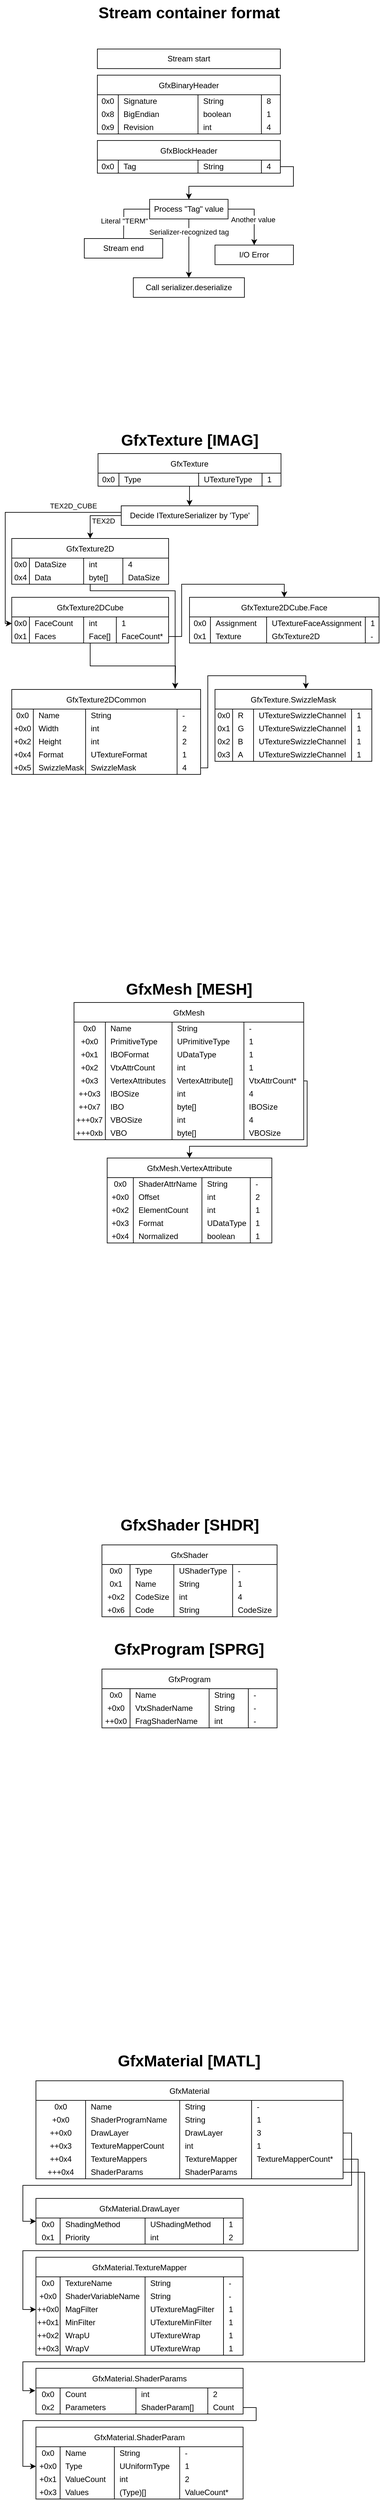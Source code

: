 <mxfile version="16.6.6" type="github">
  <diagram id="C5RBs43oDa-KdzZeNtuy" name="Page-1">
    <mxGraphModel dx="1237" dy="678" grid="1" gridSize="10" guides="1" tooltips="1" connect="1" arrows="1" fold="1" page="1" pageScale="1" pageWidth="583" pageHeight="827" math="0" shadow="0">
      <root>
        <mxCell id="WIyWlLk6GJQsqaUBKTNV-0" />
        <mxCell id="WIyWlLk6GJQsqaUBKTNV-1" parent="WIyWlLk6GJQsqaUBKTNV-0" />
        <mxCell id="4bi4kWeXioRVAayadUFc-0" value="Stream start" style="rounded=0;whiteSpace=wrap;html=1;" vertex="1" parent="WIyWlLk6GJQsqaUBKTNV-1">
          <mxGeometry x="151" y="261" width="280" height="30" as="geometry" />
        </mxCell>
        <mxCell id="4bi4kWeXioRVAayadUFc-3" value="GfxBinaryHeader" style="shape=table;startSize=30;container=1;collapsible=0;childLayout=tableLayout;fixedRows=1;rowLines=0;fontStyle=0;strokeColor=default;" vertex="1" parent="WIyWlLk6GJQsqaUBKTNV-1">
          <mxGeometry x="151" y="301" width="280" height="90" as="geometry" />
        </mxCell>
        <mxCell id="4bi4kWeXioRVAayadUFc-4" value="" style="shape=tableRow;horizontal=0;startSize=0;swimlaneHead=0;swimlaneBody=0;top=0;left=0;bottom=0;right=0;collapsible=0;dropTarget=0;fillColor=none;points=[[0,0.5],[1,0.5]];portConstraint=eastwest;" vertex="1" parent="4bi4kWeXioRVAayadUFc-3">
          <mxGeometry y="30" width="280" height="20" as="geometry" />
        </mxCell>
        <mxCell id="4bi4kWeXioRVAayadUFc-5" value="0x0" style="shape=partialRectangle;html=1;whiteSpace=wrap;connectable=0;fillColor=none;top=0;left=0;bottom=0;right=0;overflow=hidden;pointerEvents=1;align=center;" vertex="1" parent="4bi4kWeXioRVAayadUFc-4">
          <mxGeometry width="32" height="20" as="geometry">
            <mxRectangle width="32" height="20" as="alternateBounds" />
          </mxGeometry>
        </mxCell>
        <mxCell id="4bi4kWeXioRVAayadUFc-6" value="Signature" style="shape=partialRectangle;html=1;whiteSpace=wrap;connectable=0;fillColor=none;top=0;left=0;bottom=0;right=0;align=left;spacingLeft=6;overflow=hidden;" vertex="1" parent="4bi4kWeXioRVAayadUFc-4">
          <mxGeometry x="32" width="122" height="20" as="geometry">
            <mxRectangle width="122" height="20" as="alternateBounds" />
          </mxGeometry>
        </mxCell>
        <mxCell id="4bi4kWeXioRVAayadUFc-13" value="&lt;div&gt;String&lt;/div&gt;" style="shape=partialRectangle;html=1;whiteSpace=wrap;connectable=0;fillColor=none;top=0;left=0;bottom=0;right=0;align=left;spacingLeft=6;overflow=hidden;" vertex="1" parent="4bi4kWeXioRVAayadUFc-4">
          <mxGeometry x="154" width="97" height="20" as="geometry">
            <mxRectangle width="97" height="20" as="alternateBounds" />
          </mxGeometry>
        </mxCell>
        <mxCell id="4bi4kWeXioRVAayadUFc-24" value="8" style="shape=partialRectangle;html=1;whiteSpace=wrap;connectable=0;fillColor=none;top=0;left=0;bottom=0;right=0;align=left;spacingLeft=6;overflow=hidden;" vertex="1" parent="4bi4kWeXioRVAayadUFc-4">
          <mxGeometry x="251" width="29" height="20" as="geometry">
            <mxRectangle width="29" height="20" as="alternateBounds" />
          </mxGeometry>
        </mxCell>
        <mxCell id="4bi4kWeXioRVAayadUFc-7" value="" style="shape=tableRow;horizontal=0;startSize=0;swimlaneHead=0;swimlaneBody=0;top=0;left=0;bottom=0;right=0;collapsible=0;dropTarget=0;fillColor=none;points=[[0,0.5],[1,0.5]];portConstraint=eastwest;" vertex="1" parent="4bi4kWeXioRVAayadUFc-3">
          <mxGeometry y="50" width="280" height="20" as="geometry" />
        </mxCell>
        <mxCell id="4bi4kWeXioRVAayadUFc-8" value="&lt;div&gt;0x8&lt;/div&gt;" style="shape=partialRectangle;html=1;whiteSpace=wrap;connectable=0;fillColor=none;top=0;left=0;bottom=0;right=0;overflow=hidden;align=center;" vertex="1" parent="4bi4kWeXioRVAayadUFc-7">
          <mxGeometry width="32" height="20" as="geometry">
            <mxRectangle width="32" height="20" as="alternateBounds" />
          </mxGeometry>
        </mxCell>
        <mxCell id="4bi4kWeXioRVAayadUFc-9" value="&lt;div&gt;BigEndian&lt;/div&gt;" style="shape=partialRectangle;html=1;whiteSpace=wrap;connectable=0;fillColor=none;top=0;left=0;bottom=0;right=0;align=left;spacingLeft=6;overflow=hidden;" vertex="1" parent="4bi4kWeXioRVAayadUFc-7">
          <mxGeometry x="32" width="122" height="20" as="geometry">
            <mxRectangle width="122" height="20" as="alternateBounds" />
          </mxGeometry>
        </mxCell>
        <mxCell id="4bi4kWeXioRVAayadUFc-14" value="boolean" style="shape=partialRectangle;html=1;whiteSpace=wrap;connectable=0;fillColor=none;top=0;left=0;bottom=0;right=0;align=left;spacingLeft=6;overflow=hidden;" vertex="1" parent="4bi4kWeXioRVAayadUFc-7">
          <mxGeometry x="154" width="97" height="20" as="geometry">
            <mxRectangle width="97" height="20" as="alternateBounds" />
          </mxGeometry>
        </mxCell>
        <mxCell id="4bi4kWeXioRVAayadUFc-25" value="1" style="shape=partialRectangle;html=1;whiteSpace=wrap;connectable=0;fillColor=none;top=0;left=0;bottom=0;right=0;align=left;spacingLeft=6;overflow=hidden;" vertex="1" parent="4bi4kWeXioRVAayadUFc-7">
          <mxGeometry x="251" width="29" height="20" as="geometry">
            <mxRectangle width="29" height="20" as="alternateBounds" />
          </mxGeometry>
        </mxCell>
        <mxCell id="4bi4kWeXioRVAayadUFc-10" value="" style="shape=tableRow;horizontal=0;startSize=0;swimlaneHead=0;swimlaneBody=0;top=0;left=0;bottom=0;right=0;collapsible=0;dropTarget=0;fillColor=none;points=[[0,0.5],[1,0.5]];portConstraint=eastwest;" vertex="1" parent="4bi4kWeXioRVAayadUFc-3">
          <mxGeometry y="70" width="280" height="20" as="geometry" />
        </mxCell>
        <mxCell id="4bi4kWeXioRVAayadUFc-11" value="0x9" style="shape=partialRectangle;html=1;whiteSpace=wrap;connectable=0;fillColor=none;top=0;left=0;bottom=0;right=0;overflow=hidden;" vertex="1" parent="4bi4kWeXioRVAayadUFc-10">
          <mxGeometry width="32" height="20" as="geometry">
            <mxRectangle width="32" height="20" as="alternateBounds" />
          </mxGeometry>
        </mxCell>
        <mxCell id="4bi4kWeXioRVAayadUFc-12" value="Revision" style="shape=partialRectangle;html=1;whiteSpace=wrap;connectable=0;fillColor=none;top=0;left=0;bottom=0;right=0;align=left;spacingLeft=6;overflow=hidden;" vertex="1" parent="4bi4kWeXioRVAayadUFc-10">
          <mxGeometry x="32" width="122" height="20" as="geometry">
            <mxRectangle width="122" height="20" as="alternateBounds" />
          </mxGeometry>
        </mxCell>
        <mxCell id="4bi4kWeXioRVAayadUFc-15" value="int" style="shape=partialRectangle;html=1;whiteSpace=wrap;connectable=0;fillColor=none;top=0;left=0;bottom=0;right=0;align=left;spacingLeft=6;overflow=hidden;" vertex="1" parent="4bi4kWeXioRVAayadUFc-10">
          <mxGeometry x="154" width="97" height="20" as="geometry">
            <mxRectangle width="97" height="20" as="alternateBounds" />
          </mxGeometry>
        </mxCell>
        <mxCell id="4bi4kWeXioRVAayadUFc-26" value="4" style="shape=partialRectangle;html=1;whiteSpace=wrap;connectable=0;fillColor=none;top=0;left=0;bottom=0;right=0;align=left;spacingLeft=6;overflow=hidden;" vertex="1" parent="4bi4kWeXioRVAayadUFc-10">
          <mxGeometry x="251" width="29" height="20" as="geometry">
            <mxRectangle width="29" height="20" as="alternateBounds" />
          </mxGeometry>
        </mxCell>
        <mxCell id="4bi4kWeXioRVAayadUFc-28" value="GfxBlockHeader" style="shape=table;startSize=30;container=1;collapsible=0;childLayout=tableLayout;fixedRows=1;rowLines=0;fontStyle=0;strokeColor=default;" vertex="1" parent="WIyWlLk6GJQsqaUBKTNV-1">
          <mxGeometry x="151" y="401" width="280" height="50" as="geometry" />
        </mxCell>
        <mxCell id="4bi4kWeXioRVAayadUFc-29" value="" style="shape=tableRow;horizontal=0;startSize=0;swimlaneHead=0;swimlaneBody=0;top=0;left=0;bottom=0;right=0;collapsible=0;dropTarget=0;fillColor=none;points=[[0,0.5],[1,0.5]];portConstraint=eastwest;" vertex="1" parent="4bi4kWeXioRVAayadUFc-28">
          <mxGeometry y="30" width="280" height="20" as="geometry" />
        </mxCell>
        <mxCell id="4bi4kWeXioRVAayadUFc-30" value="0x0" style="shape=partialRectangle;html=1;whiteSpace=wrap;connectable=0;fillColor=none;top=0;left=0;bottom=0;right=0;overflow=hidden;pointerEvents=1;align=center;" vertex="1" parent="4bi4kWeXioRVAayadUFc-29">
          <mxGeometry width="32" height="20" as="geometry">
            <mxRectangle width="32" height="20" as="alternateBounds" />
          </mxGeometry>
        </mxCell>
        <mxCell id="4bi4kWeXioRVAayadUFc-31" value="Tag" style="shape=partialRectangle;html=1;whiteSpace=wrap;connectable=0;fillColor=none;top=0;left=0;bottom=0;right=0;align=left;spacingLeft=6;overflow=hidden;" vertex="1" parent="4bi4kWeXioRVAayadUFc-29">
          <mxGeometry x="32" width="122" height="20" as="geometry">
            <mxRectangle width="122" height="20" as="alternateBounds" />
          </mxGeometry>
        </mxCell>
        <mxCell id="4bi4kWeXioRVAayadUFc-32" value="&lt;div&gt;String&lt;/div&gt;" style="shape=partialRectangle;html=1;whiteSpace=wrap;connectable=0;fillColor=none;top=0;left=0;bottom=0;right=0;align=left;spacingLeft=6;overflow=hidden;" vertex="1" parent="4bi4kWeXioRVAayadUFc-29">
          <mxGeometry x="154" width="97" height="20" as="geometry">
            <mxRectangle width="97" height="20" as="alternateBounds" />
          </mxGeometry>
        </mxCell>
        <mxCell id="4bi4kWeXioRVAayadUFc-33" value="&lt;div&gt;4&lt;/div&gt;" style="shape=partialRectangle;html=1;whiteSpace=wrap;connectable=0;fillColor=none;top=0;left=0;bottom=0;right=0;align=left;spacingLeft=6;overflow=hidden;" vertex="1" parent="4bi4kWeXioRVAayadUFc-29">
          <mxGeometry x="251" width="29" height="20" as="geometry">
            <mxRectangle width="29" height="20" as="alternateBounds" />
          </mxGeometry>
        </mxCell>
        <mxCell id="4bi4kWeXioRVAayadUFc-48" style="edgeStyle=orthogonalEdgeStyle;rounded=0;orthogonalLoop=1;jettySize=auto;html=1;exitX=0;exitY=0.5;exitDx=0;exitDy=0;entryX=0.5;entryY=0;entryDx=0;entryDy=0;" edge="1" parent="WIyWlLk6GJQsqaUBKTNV-1" source="4bi4kWeXioRVAayadUFc-44">
          <mxGeometry relative="1" as="geometry">
            <mxPoint x="191" y="561" as="targetPoint" />
          </mxGeometry>
        </mxCell>
        <mxCell id="4bi4kWeXioRVAayadUFc-49" value="Literal &quot;TERM&quot;" style="edgeLabel;html=1;align=center;verticalAlign=middle;resizable=0;points=[];" vertex="1" connectable="0" parent="4bi4kWeXioRVAayadUFc-48">
          <mxGeometry x="0.207" relative="1" as="geometry">
            <mxPoint as="offset" />
          </mxGeometry>
        </mxCell>
        <mxCell id="4bi4kWeXioRVAayadUFc-51" style="edgeStyle=orthogonalEdgeStyle;rounded=0;orthogonalLoop=1;jettySize=auto;html=1;exitX=1;exitY=0.5;exitDx=0;exitDy=0;entryX=0.5;entryY=0;entryDx=0;entryDy=0;" edge="1" parent="WIyWlLk6GJQsqaUBKTNV-1" source="4bi4kWeXioRVAayadUFc-44" target="4bi4kWeXioRVAayadUFc-50">
          <mxGeometry relative="1" as="geometry" />
        </mxCell>
        <mxCell id="4bi4kWeXioRVAayadUFc-52" value="Another value" style="edgeLabel;html=1;align=center;verticalAlign=middle;resizable=0;points=[];" vertex="1" connectable="0" parent="4bi4kWeXioRVAayadUFc-51">
          <mxGeometry x="0.165" y="-2" relative="1" as="geometry">
            <mxPoint as="offset" />
          </mxGeometry>
        </mxCell>
        <mxCell id="4bi4kWeXioRVAayadUFc-54" style="edgeStyle=orthogonalEdgeStyle;rounded=0;orthogonalLoop=1;jettySize=auto;html=1;exitX=0.5;exitY=1;exitDx=0;exitDy=0;entryX=0.5;entryY=0;entryDx=0;entryDy=0;" edge="1" parent="WIyWlLk6GJQsqaUBKTNV-1" source="4bi4kWeXioRVAayadUFc-44" target="4bi4kWeXioRVAayadUFc-53">
          <mxGeometry relative="1" as="geometry" />
        </mxCell>
        <mxCell id="4bi4kWeXioRVAayadUFc-55" value="Serializer-recognized tag" style="edgeLabel;html=1;align=center;verticalAlign=middle;resizable=0;points=[];" vertex="1" connectable="0" parent="4bi4kWeXioRVAayadUFc-54">
          <mxGeometry x="-0.141" y="1" relative="1" as="geometry">
            <mxPoint x="-1" y="-19" as="offset" />
          </mxGeometry>
        </mxCell>
        <mxCell id="4bi4kWeXioRVAayadUFc-44" value="Process &quot;Tag&quot; value" style="rounded=0;whiteSpace=wrap;html=1;strokeColor=default;" vertex="1" parent="WIyWlLk6GJQsqaUBKTNV-1">
          <mxGeometry x="231" y="491" width="120" height="30" as="geometry" />
        </mxCell>
        <mxCell id="4bi4kWeXioRVAayadUFc-46" style="edgeStyle=orthogonalEdgeStyle;rounded=0;orthogonalLoop=1;jettySize=auto;html=1;exitX=1;exitY=0.5;exitDx=0;exitDy=0;entryX=0.5;entryY=0;entryDx=0;entryDy=0;" edge="1" parent="WIyWlLk6GJQsqaUBKTNV-1" source="4bi4kWeXioRVAayadUFc-29" target="4bi4kWeXioRVAayadUFc-44">
          <mxGeometry relative="1" as="geometry" />
        </mxCell>
        <mxCell id="4bi4kWeXioRVAayadUFc-47" value="&lt;div&gt;Stream end&lt;/div&gt;" style="rounded=0;whiteSpace=wrap;html=1;strokeColor=default;" vertex="1" parent="WIyWlLk6GJQsqaUBKTNV-1">
          <mxGeometry x="131" y="551" width="120" height="30" as="geometry" />
        </mxCell>
        <mxCell id="4bi4kWeXioRVAayadUFc-50" value="I/O Error" style="rounded=0;whiteSpace=wrap;html=1;strokeColor=default;" vertex="1" parent="WIyWlLk6GJQsqaUBKTNV-1">
          <mxGeometry x="331" y="561" width="120" height="30" as="geometry" />
        </mxCell>
        <mxCell id="4bi4kWeXioRVAayadUFc-53" value="Call serializer.deserialize" style="rounded=0;whiteSpace=wrap;html=1;strokeColor=default;" vertex="1" parent="WIyWlLk6GJQsqaUBKTNV-1">
          <mxGeometry x="206" y="611" width="170" height="30" as="geometry" />
        </mxCell>
        <mxCell id="4bi4kWeXioRVAayadUFc-56" value="Stream container format" style="text;strokeColor=none;fillColor=none;html=1;fontSize=24;fontStyle=1;verticalAlign=middle;align=center;" vertex="1" parent="WIyWlLk6GJQsqaUBKTNV-1">
          <mxGeometry x="241" y="186" width="100" height="40" as="geometry" />
        </mxCell>
        <mxCell id="4bi4kWeXioRVAayadUFc-57" value="GfxTexture [IMAG]" style="text;strokeColor=none;fillColor=none;html=1;fontSize=24;fontStyle=1;verticalAlign=middle;align=center;" vertex="1" parent="WIyWlLk6GJQsqaUBKTNV-1">
          <mxGeometry x="177" y="840" width="230" height="40" as="geometry" />
        </mxCell>
        <mxCell id="4bi4kWeXioRVAayadUFc-65" style="edgeStyle=orthogonalEdgeStyle;rounded=0;orthogonalLoop=1;jettySize=auto;html=1;entryX=0.5;entryY=0;entryDx=0;entryDy=0;" edge="1" parent="WIyWlLk6GJQsqaUBKTNV-1" source="4bi4kWeXioRVAayadUFc-58" target="4bi4kWeXioRVAayadUFc-64">
          <mxGeometry relative="1" as="geometry" />
        </mxCell>
        <mxCell id="4bi4kWeXioRVAayadUFc-58" value="GfxTexture" style="shape=table;startSize=30;container=1;collapsible=0;childLayout=tableLayout;fixedRows=1;rowLines=0;fontStyle=0;strokeColor=default;" vertex="1" parent="WIyWlLk6GJQsqaUBKTNV-1">
          <mxGeometry x="152" y="880" width="280" height="50" as="geometry" />
        </mxCell>
        <mxCell id="4bi4kWeXioRVAayadUFc-59" value="" style="shape=tableRow;horizontal=0;startSize=0;swimlaneHead=0;swimlaneBody=0;top=0;left=0;bottom=0;right=0;collapsible=0;dropTarget=0;fillColor=none;points=[[0,0.5],[1,0.5]];portConstraint=eastwest;" vertex="1" parent="4bi4kWeXioRVAayadUFc-58">
          <mxGeometry y="30" width="280" height="20" as="geometry" />
        </mxCell>
        <mxCell id="4bi4kWeXioRVAayadUFc-60" value="0x0" style="shape=partialRectangle;html=1;whiteSpace=wrap;connectable=0;fillColor=none;top=0;left=0;bottom=0;right=0;overflow=hidden;pointerEvents=1;align=center;" vertex="1" parent="4bi4kWeXioRVAayadUFc-59">
          <mxGeometry width="32" height="20" as="geometry">
            <mxRectangle width="32" height="20" as="alternateBounds" />
          </mxGeometry>
        </mxCell>
        <mxCell id="4bi4kWeXioRVAayadUFc-61" value="Type" style="shape=partialRectangle;html=1;whiteSpace=wrap;connectable=0;fillColor=none;top=0;left=0;bottom=0;right=0;align=left;spacingLeft=6;overflow=hidden;" vertex="1" parent="4bi4kWeXioRVAayadUFc-59">
          <mxGeometry x="32" width="122" height="20" as="geometry">
            <mxRectangle width="122" height="20" as="alternateBounds" />
          </mxGeometry>
        </mxCell>
        <mxCell id="4bi4kWeXioRVAayadUFc-62" value="UTextureType" style="shape=partialRectangle;html=1;whiteSpace=wrap;connectable=0;fillColor=none;top=0;left=0;bottom=0;right=0;align=left;spacingLeft=6;overflow=hidden;" vertex="1" parent="4bi4kWeXioRVAayadUFc-59">
          <mxGeometry x="154" width="97" height="20" as="geometry">
            <mxRectangle width="97" height="20" as="alternateBounds" />
          </mxGeometry>
        </mxCell>
        <mxCell id="4bi4kWeXioRVAayadUFc-63" value="1" style="shape=partialRectangle;html=1;whiteSpace=wrap;connectable=0;fillColor=none;top=0;left=0;bottom=0;right=0;align=left;spacingLeft=6;overflow=hidden;" vertex="1" parent="4bi4kWeXioRVAayadUFc-59">
          <mxGeometry x="251" width="29" height="20" as="geometry">
            <mxRectangle width="29" height="20" as="alternateBounds" />
          </mxGeometry>
        </mxCell>
        <mxCell id="4bi4kWeXioRVAayadUFc-100" style="edgeStyle=orthogonalEdgeStyle;rounded=0;orthogonalLoop=1;jettySize=auto;html=1;entryX=0;entryY=0.5;entryDx=0;entryDy=0;" edge="1" parent="WIyWlLk6GJQsqaUBKTNV-1" source="4bi4kWeXioRVAayadUFc-64" target="4bi4kWeXioRVAayadUFc-82">
          <mxGeometry relative="1" as="geometry">
            <Array as="points">
              <mxPoint x="10" y="970" />
              <mxPoint x="10" y="1140" />
            </Array>
          </mxGeometry>
        </mxCell>
        <mxCell id="4bi4kWeXioRVAayadUFc-102" value="TEX2D_CUBE" style="edgeLabel;html=1;align=center;verticalAlign=middle;resizable=0;points=[];" vertex="1" connectable="0" parent="4bi4kWeXioRVAayadUFc-100">
          <mxGeometry x="-0.294" y="-3" relative="1" as="geometry">
            <mxPoint x="52" y="-7" as="offset" />
          </mxGeometry>
        </mxCell>
        <mxCell id="4bi4kWeXioRVAayadUFc-101" style="edgeStyle=orthogonalEdgeStyle;rounded=0;orthogonalLoop=1;jettySize=auto;html=1;exitX=0;exitY=0.5;exitDx=0;exitDy=0;entryX=0.5;entryY=0;entryDx=0;entryDy=0;" edge="1" parent="WIyWlLk6GJQsqaUBKTNV-1" source="4bi4kWeXioRVAayadUFc-64" target="4bi4kWeXioRVAayadUFc-67">
          <mxGeometry relative="1" as="geometry">
            <Array as="points">
              <mxPoint x="140" y="975" />
            </Array>
          </mxGeometry>
        </mxCell>
        <mxCell id="4bi4kWeXioRVAayadUFc-103" value="TEX2D" style="edgeLabel;html=1;align=center;verticalAlign=middle;resizable=0;points=[];" vertex="1" connectable="0" parent="4bi4kWeXioRVAayadUFc-101">
          <mxGeometry x="-0.496" y="1" relative="1" as="geometry">
            <mxPoint x="-7" y="7" as="offset" />
          </mxGeometry>
        </mxCell>
        <mxCell id="4bi4kWeXioRVAayadUFc-64" value="Decide ITextureSerializer by &#39;Type&#39;" style="rounded=0;whiteSpace=wrap;html=1;strokeColor=default;" vertex="1" parent="WIyWlLk6GJQsqaUBKTNV-1">
          <mxGeometry x="187.5" y="960" width="209" height="30" as="geometry" />
        </mxCell>
        <mxCell id="4bi4kWeXioRVAayadUFc-129" style="edgeStyle=orthogonalEdgeStyle;rounded=0;orthogonalLoop=1;jettySize=auto;html=1;exitX=0.5;exitY=1;exitDx=0;exitDy=0;" edge="1" parent="WIyWlLk6GJQsqaUBKTNV-1" source="4bi4kWeXioRVAayadUFc-67">
          <mxGeometry relative="1" as="geometry">
            <mxPoint x="270" y="1240" as="targetPoint" />
            <Array as="points">
              <mxPoint x="140" y="1090" />
              <mxPoint x="270" y="1090" />
            </Array>
          </mxGeometry>
        </mxCell>
        <mxCell id="4bi4kWeXioRVAayadUFc-67" value="GfxTexture2D" style="shape=table;startSize=30;container=1;collapsible=0;childLayout=tableLayout;fixedRows=1;rowLines=0;fontStyle=0;strokeColor=default;" vertex="1" parent="WIyWlLk6GJQsqaUBKTNV-1">
          <mxGeometry x="20" y="1010" width="240" height="70" as="geometry" />
        </mxCell>
        <mxCell id="4bi4kWeXioRVAayadUFc-68" value="" style="shape=tableRow;horizontal=0;startSize=0;swimlaneHead=0;swimlaneBody=0;top=0;left=0;bottom=0;right=0;collapsible=0;dropTarget=0;fillColor=none;points=[[0,0.5],[1,0.5]];portConstraint=eastwest;" vertex="1" parent="4bi4kWeXioRVAayadUFc-67">
          <mxGeometry y="30" width="240" height="20" as="geometry" />
        </mxCell>
        <mxCell id="4bi4kWeXioRVAayadUFc-69" value="0x0" style="shape=partialRectangle;html=1;whiteSpace=wrap;connectable=0;fillColor=none;top=0;left=0;bottom=0;right=0;overflow=hidden;pointerEvents=1;align=center;" vertex="1" parent="4bi4kWeXioRVAayadUFc-68">
          <mxGeometry width="27" height="20" as="geometry">
            <mxRectangle width="27" height="20" as="alternateBounds" />
          </mxGeometry>
        </mxCell>
        <mxCell id="4bi4kWeXioRVAayadUFc-70" value="DataSize" style="shape=partialRectangle;html=1;whiteSpace=wrap;connectable=0;fillColor=none;top=0;left=0;bottom=0;right=0;align=left;spacingLeft=6;overflow=hidden;" vertex="1" parent="4bi4kWeXioRVAayadUFc-68">
          <mxGeometry x="27" width="83" height="20" as="geometry">
            <mxRectangle width="83" height="20" as="alternateBounds" />
          </mxGeometry>
        </mxCell>
        <mxCell id="4bi4kWeXioRVAayadUFc-71" value="int" style="shape=partialRectangle;html=1;whiteSpace=wrap;connectable=0;fillColor=none;top=0;left=0;bottom=0;right=0;align=left;spacingLeft=6;overflow=hidden;" vertex="1" parent="4bi4kWeXioRVAayadUFc-68">
          <mxGeometry x="110" width="60" height="20" as="geometry">
            <mxRectangle width="60" height="20" as="alternateBounds" />
          </mxGeometry>
        </mxCell>
        <mxCell id="4bi4kWeXioRVAayadUFc-72" value="4" style="shape=partialRectangle;html=1;whiteSpace=wrap;connectable=0;fillColor=none;top=0;left=0;bottom=0;right=0;align=left;spacingLeft=6;overflow=hidden;" vertex="1" parent="4bi4kWeXioRVAayadUFc-68">
          <mxGeometry x="170" width="70" height="20" as="geometry">
            <mxRectangle width="70" height="20" as="alternateBounds" />
          </mxGeometry>
        </mxCell>
        <mxCell id="4bi4kWeXioRVAayadUFc-89" style="shape=tableRow;horizontal=0;startSize=0;swimlaneHead=0;swimlaneBody=0;top=0;left=0;bottom=0;right=0;collapsible=0;dropTarget=0;fillColor=none;points=[[0,0.5],[1,0.5]];portConstraint=eastwest;" vertex="1" parent="4bi4kWeXioRVAayadUFc-67">
          <mxGeometry y="50" width="240" height="20" as="geometry" />
        </mxCell>
        <mxCell id="4bi4kWeXioRVAayadUFc-90" value="0x4" style="shape=partialRectangle;html=1;whiteSpace=wrap;connectable=0;fillColor=none;top=0;left=0;bottom=0;right=0;overflow=hidden;pointerEvents=1;align=center;" vertex="1" parent="4bi4kWeXioRVAayadUFc-89">
          <mxGeometry width="27" height="20" as="geometry">
            <mxRectangle width="27" height="20" as="alternateBounds" />
          </mxGeometry>
        </mxCell>
        <mxCell id="4bi4kWeXioRVAayadUFc-91" value="Data" style="shape=partialRectangle;html=1;whiteSpace=wrap;connectable=0;fillColor=none;top=0;left=0;bottom=0;right=0;align=left;spacingLeft=6;overflow=hidden;" vertex="1" parent="4bi4kWeXioRVAayadUFc-89">
          <mxGeometry x="27" width="83" height="20" as="geometry">
            <mxRectangle width="83" height="20" as="alternateBounds" />
          </mxGeometry>
        </mxCell>
        <mxCell id="4bi4kWeXioRVAayadUFc-92" value="byte[]" style="shape=partialRectangle;html=1;whiteSpace=wrap;connectable=0;fillColor=none;top=0;left=0;bottom=0;right=0;align=left;spacingLeft=6;overflow=hidden;" vertex="1" parent="4bi4kWeXioRVAayadUFc-89">
          <mxGeometry x="110" width="60" height="20" as="geometry">
            <mxRectangle width="60" height="20" as="alternateBounds" />
          </mxGeometry>
        </mxCell>
        <mxCell id="4bi4kWeXioRVAayadUFc-93" value="&lt;div&gt;DataSize&lt;/div&gt;" style="shape=partialRectangle;html=1;whiteSpace=wrap;connectable=0;fillColor=none;top=0;left=0;bottom=0;right=0;align=left;spacingLeft=6;overflow=hidden;" vertex="1" parent="4bi4kWeXioRVAayadUFc-89">
          <mxGeometry x="170" width="70" height="20" as="geometry">
            <mxRectangle width="70" height="20" as="alternateBounds" />
          </mxGeometry>
        </mxCell>
        <mxCell id="4bi4kWeXioRVAayadUFc-130" style="edgeStyle=orthogonalEdgeStyle;rounded=0;orthogonalLoop=1;jettySize=auto;html=1;exitX=0.5;exitY=1;exitDx=0;exitDy=0;" edge="1" parent="WIyWlLk6GJQsqaUBKTNV-1" source="4bi4kWeXioRVAayadUFc-81">
          <mxGeometry relative="1" as="geometry">
            <mxPoint x="270" y="1240" as="targetPoint" />
          </mxGeometry>
        </mxCell>
        <mxCell id="4bi4kWeXioRVAayadUFc-81" value="GfxTexture2DCube" style="shape=table;startSize=30;container=1;collapsible=0;childLayout=tableLayout;fixedRows=1;rowLines=0;fontStyle=0;strokeColor=default;" vertex="1" parent="WIyWlLk6GJQsqaUBKTNV-1">
          <mxGeometry x="20" y="1100" width="240" height="70" as="geometry" />
        </mxCell>
        <mxCell id="4bi4kWeXioRVAayadUFc-82" value="" style="shape=tableRow;horizontal=0;startSize=0;swimlaneHead=0;swimlaneBody=0;top=0;left=0;bottom=0;right=0;collapsible=0;dropTarget=0;fillColor=none;points=[[0,0.5],[1,0.5]];portConstraint=eastwest;" vertex="1" parent="4bi4kWeXioRVAayadUFc-81">
          <mxGeometry y="30" width="240" height="20" as="geometry" />
        </mxCell>
        <mxCell id="4bi4kWeXioRVAayadUFc-83" value="0x0" style="shape=partialRectangle;html=1;whiteSpace=wrap;connectable=0;fillColor=none;top=0;left=0;bottom=0;right=0;overflow=hidden;pointerEvents=1;align=center;" vertex="1" parent="4bi4kWeXioRVAayadUFc-82">
          <mxGeometry width="27" height="20" as="geometry">
            <mxRectangle width="27" height="20" as="alternateBounds" />
          </mxGeometry>
        </mxCell>
        <mxCell id="4bi4kWeXioRVAayadUFc-84" value="FaceCount" style="shape=partialRectangle;html=1;whiteSpace=wrap;connectable=0;fillColor=none;top=0;left=0;bottom=0;right=0;align=left;spacingLeft=6;overflow=hidden;" vertex="1" parent="4bi4kWeXioRVAayadUFc-82">
          <mxGeometry x="27" width="83" height="20" as="geometry">
            <mxRectangle width="83" height="20" as="alternateBounds" />
          </mxGeometry>
        </mxCell>
        <mxCell id="4bi4kWeXioRVAayadUFc-85" value="int" style="shape=partialRectangle;html=1;whiteSpace=wrap;connectable=0;fillColor=none;top=0;left=0;bottom=0;right=0;align=left;spacingLeft=6;overflow=hidden;" vertex="1" parent="4bi4kWeXioRVAayadUFc-82">
          <mxGeometry x="110" width="50" height="20" as="geometry">
            <mxRectangle width="50" height="20" as="alternateBounds" />
          </mxGeometry>
        </mxCell>
        <mxCell id="4bi4kWeXioRVAayadUFc-86" value="1" style="shape=partialRectangle;html=1;whiteSpace=wrap;connectable=0;fillColor=none;top=0;left=0;bottom=0;right=0;align=left;spacingLeft=6;overflow=hidden;" vertex="1" parent="4bi4kWeXioRVAayadUFc-82">
          <mxGeometry x="160" width="80" height="20" as="geometry">
            <mxRectangle width="80" height="20" as="alternateBounds" />
          </mxGeometry>
        </mxCell>
        <mxCell id="4bi4kWeXioRVAayadUFc-94" style="shape=tableRow;horizontal=0;startSize=0;swimlaneHead=0;swimlaneBody=0;top=0;left=0;bottom=0;right=0;collapsible=0;dropTarget=0;fillColor=none;points=[[0,0.5],[1,0.5]];portConstraint=eastwest;" vertex="1" parent="4bi4kWeXioRVAayadUFc-81">
          <mxGeometry y="50" width="240" height="20" as="geometry" />
        </mxCell>
        <mxCell id="4bi4kWeXioRVAayadUFc-95" value="0x1" style="shape=partialRectangle;html=1;whiteSpace=wrap;connectable=0;fillColor=none;top=0;left=0;bottom=0;right=0;overflow=hidden;pointerEvents=1;align=center;" vertex="1" parent="4bi4kWeXioRVAayadUFc-94">
          <mxGeometry width="27" height="20" as="geometry">
            <mxRectangle width="27" height="20" as="alternateBounds" />
          </mxGeometry>
        </mxCell>
        <mxCell id="4bi4kWeXioRVAayadUFc-96" value="Faces" style="shape=partialRectangle;html=1;whiteSpace=wrap;connectable=0;fillColor=none;top=0;left=0;bottom=0;right=0;align=left;spacingLeft=6;overflow=hidden;" vertex="1" parent="4bi4kWeXioRVAayadUFc-94">
          <mxGeometry x="27" width="83" height="20" as="geometry">
            <mxRectangle width="83" height="20" as="alternateBounds" />
          </mxGeometry>
        </mxCell>
        <mxCell id="4bi4kWeXioRVAayadUFc-97" value="Face[]" style="shape=partialRectangle;html=1;whiteSpace=wrap;connectable=0;fillColor=none;top=0;left=0;bottom=0;right=0;align=left;spacingLeft=6;overflow=hidden;" vertex="1" parent="4bi4kWeXioRVAayadUFc-94">
          <mxGeometry x="110" width="50" height="20" as="geometry">
            <mxRectangle width="50" height="20" as="alternateBounds" />
          </mxGeometry>
        </mxCell>
        <mxCell id="4bi4kWeXioRVAayadUFc-98" value="FaceCount*" style="shape=partialRectangle;html=1;whiteSpace=wrap;connectable=0;fillColor=none;top=0;left=0;bottom=0;right=0;align=left;spacingLeft=6;overflow=hidden;" vertex="1" parent="4bi4kWeXioRVAayadUFc-94">
          <mxGeometry x="160" width="80" height="20" as="geometry">
            <mxRectangle width="80" height="20" as="alternateBounds" />
          </mxGeometry>
        </mxCell>
        <mxCell id="4bi4kWeXioRVAayadUFc-104" value="GfxTexture2DCube.Face" style="shape=table;startSize=30;container=1;collapsible=0;childLayout=tableLayout;fixedRows=1;rowLines=0;fontStyle=0;strokeColor=default;" vertex="1" parent="WIyWlLk6GJQsqaUBKTNV-1">
          <mxGeometry x="292" y="1100" width="290" height="70" as="geometry" />
        </mxCell>
        <mxCell id="4bi4kWeXioRVAayadUFc-105" value="" style="shape=tableRow;horizontal=0;startSize=0;swimlaneHead=0;swimlaneBody=0;top=0;left=0;bottom=0;right=0;collapsible=0;dropTarget=0;fillColor=none;points=[[0,0.5],[1,0.5]];portConstraint=eastwest;" vertex="1" parent="4bi4kWeXioRVAayadUFc-104">
          <mxGeometry y="30" width="290" height="20" as="geometry" />
        </mxCell>
        <mxCell id="4bi4kWeXioRVAayadUFc-106" value="0x0" style="shape=partialRectangle;html=1;whiteSpace=wrap;connectable=0;fillColor=none;top=0;left=0;bottom=0;right=0;overflow=hidden;pointerEvents=1;align=center;" vertex="1" parent="4bi4kWeXioRVAayadUFc-105">
          <mxGeometry width="32" height="20" as="geometry">
            <mxRectangle width="32" height="20" as="alternateBounds" />
          </mxGeometry>
        </mxCell>
        <mxCell id="4bi4kWeXioRVAayadUFc-107" value="Assignment" style="shape=partialRectangle;html=1;whiteSpace=wrap;connectable=0;fillColor=none;top=0;left=0;bottom=0;right=0;align=left;spacingLeft=6;overflow=hidden;" vertex="1" parent="4bi4kWeXioRVAayadUFc-105">
          <mxGeometry x="32" width="86" height="20" as="geometry">
            <mxRectangle width="86" height="20" as="alternateBounds" />
          </mxGeometry>
        </mxCell>
        <mxCell id="4bi4kWeXioRVAayadUFc-108" value="UTextureFaceAssignment" style="shape=partialRectangle;html=1;whiteSpace=wrap;connectable=0;fillColor=none;top=0;left=0;bottom=0;right=0;align=left;spacingLeft=6;overflow=hidden;" vertex="1" parent="4bi4kWeXioRVAayadUFc-105">
          <mxGeometry x="118" width="151" height="20" as="geometry">
            <mxRectangle width="151" height="20" as="alternateBounds" />
          </mxGeometry>
        </mxCell>
        <mxCell id="4bi4kWeXioRVAayadUFc-109" value="1" style="shape=partialRectangle;html=1;whiteSpace=wrap;connectable=0;fillColor=none;top=0;left=0;bottom=0;right=0;align=left;spacingLeft=6;overflow=hidden;" vertex="1" parent="4bi4kWeXioRVAayadUFc-105">
          <mxGeometry x="269" width="21" height="20" as="geometry">
            <mxRectangle width="21" height="20" as="alternateBounds" />
          </mxGeometry>
        </mxCell>
        <mxCell id="4bi4kWeXioRVAayadUFc-110" style="shape=tableRow;horizontal=0;startSize=0;swimlaneHead=0;swimlaneBody=0;top=0;left=0;bottom=0;right=0;collapsible=0;dropTarget=0;fillColor=none;points=[[0,0.5],[1,0.5]];portConstraint=eastwest;" vertex="1" parent="4bi4kWeXioRVAayadUFc-104">
          <mxGeometry y="50" width="290" height="20" as="geometry" />
        </mxCell>
        <mxCell id="4bi4kWeXioRVAayadUFc-111" value="0x1" style="shape=partialRectangle;html=1;whiteSpace=wrap;connectable=0;fillColor=none;top=0;left=0;bottom=0;right=0;overflow=hidden;pointerEvents=1;align=center;" vertex="1" parent="4bi4kWeXioRVAayadUFc-110">
          <mxGeometry width="32" height="20" as="geometry">
            <mxRectangle width="32" height="20" as="alternateBounds" />
          </mxGeometry>
        </mxCell>
        <mxCell id="4bi4kWeXioRVAayadUFc-112" value="Texture" style="shape=partialRectangle;html=1;whiteSpace=wrap;connectable=0;fillColor=none;top=0;left=0;bottom=0;right=0;align=left;spacingLeft=6;overflow=hidden;" vertex="1" parent="4bi4kWeXioRVAayadUFc-110">
          <mxGeometry x="32" width="86" height="20" as="geometry">
            <mxRectangle width="86" height="20" as="alternateBounds" />
          </mxGeometry>
        </mxCell>
        <mxCell id="4bi4kWeXioRVAayadUFc-113" value="GfxTexture2D" style="shape=partialRectangle;html=1;whiteSpace=wrap;connectable=0;fillColor=none;top=0;left=0;bottom=0;right=0;align=left;spacingLeft=6;overflow=hidden;" vertex="1" parent="4bi4kWeXioRVAayadUFc-110">
          <mxGeometry x="118" width="151" height="20" as="geometry">
            <mxRectangle width="151" height="20" as="alternateBounds" />
          </mxGeometry>
        </mxCell>
        <mxCell id="4bi4kWeXioRVAayadUFc-114" value="-" style="shape=partialRectangle;html=1;whiteSpace=wrap;connectable=0;fillColor=none;top=0;left=0;bottom=0;right=0;align=left;spacingLeft=6;overflow=hidden;" vertex="1" parent="4bi4kWeXioRVAayadUFc-110">
          <mxGeometry x="269" width="21" height="20" as="geometry">
            <mxRectangle width="21" height="20" as="alternateBounds" />
          </mxGeometry>
        </mxCell>
        <mxCell id="4bi4kWeXioRVAayadUFc-115" style="edgeStyle=orthogonalEdgeStyle;rounded=0;orthogonalLoop=1;jettySize=auto;html=1;exitX=1;exitY=0.5;exitDx=0;exitDy=0;entryX=0.5;entryY=0;entryDx=0;entryDy=0;" edge="1" parent="WIyWlLk6GJQsqaUBKTNV-1" source="4bi4kWeXioRVAayadUFc-94" target="4bi4kWeXioRVAayadUFc-104">
          <mxGeometry relative="1" as="geometry">
            <Array as="points">
              <mxPoint x="280" y="1160" />
              <mxPoint x="280" y="1080" />
              <mxPoint x="437" y="1080" />
            </Array>
          </mxGeometry>
        </mxCell>
        <mxCell id="4bi4kWeXioRVAayadUFc-117" value="GfxTexture2DCommon" style="shape=table;startSize=30;container=1;collapsible=0;childLayout=tableLayout;fixedRows=1;rowLines=0;fontStyle=0;strokeColor=default;" vertex="1" parent="WIyWlLk6GJQsqaUBKTNV-1">
          <mxGeometry x="20" y="1241" width="289" height="130" as="geometry" />
        </mxCell>
        <mxCell id="4bi4kWeXioRVAayadUFc-118" value="" style="shape=tableRow;horizontal=0;startSize=0;swimlaneHead=0;swimlaneBody=0;top=0;left=0;bottom=0;right=0;collapsible=0;dropTarget=0;fillColor=none;points=[[0,0.5],[1,0.5]];portConstraint=eastwest;" vertex="1" parent="4bi4kWeXioRVAayadUFc-117">
          <mxGeometry y="30" width="289" height="20" as="geometry" />
        </mxCell>
        <mxCell id="4bi4kWeXioRVAayadUFc-119" value="0x0" style="shape=partialRectangle;html=1;whiteSpace=wrap;connectable=0;fillColor=none;top=0;left=0;bottom=0;right=0;overflow=hidden;pointerEvents=1;align=center;" vertex="1" parent="4bi4kWeXioRVAayadUFc-118">
          <mxGeometry width="33" height="20" as="geometry">
            <mxRectangle width="33" height="20" as="alternateBounds" />
          </mxGeometry>
        </mxCell>
        <mxCell id="4bi4kWeXioRVAayadUFc-120" value="Name" style="shape=partialRectangle;html=1;whiteSpace=wrap;connectable=0;fillColor=none;top=0;left=0;bottom=0;right=0;align=left;spacingLeft=6;overflow=hidden;" vertex="1" parent="4bi4kWeXioRVAayadUFc-118">
          <mxGeometry x="33" width="80" height="20" as="geometry">
            <mxRectangle width="80" height="20" as="alternateBounds" />
          </mxGeometry>
        </mxCell>
        <mxCell id="4bi4kWeXioRVAayadUFc-121" value="String" style="shape=partialRectangle;html=1;whiteSpace=wrap;connectable=0;fillColor=none;top=0;left=0;bottom=0;right=0;align=left;spacingLeft=6;overflow=hidden;" vertex="1" parent="4bi4kWeXioRVAayadUFc-118">
          <mxGeometry x="113" width="140" height="20" as="geometry">
            <mxRectangle width="140" height="20" as="alternateBounds" />
          </mxGeometry>
        </mxCell>
        <mxCell id="4bi4kWeXioRVAayadUFc-122" value="-" style="shape=partialRectangle;html=1;whiteSpace=wrap;connectable=0;fillColor=none;top=0;left=0;bottom=0;right=0;align=left;spacingLeft=6;overflow=hidden;" vertex="1" parent="4bi4kWeXioRVAayadUFc-118">
          <mxGeometry x="253" width="36" height="20" as="geometry">
            <mxRectangle width="36" height="20" as="alternateBounds" />
          </mxGeometry>
        </mxCell>
        <mxCell id="4bi4kWeXioRVAayadUFc-123" style="shape=tableRow;horizontal=0;startSize=0;swimlaneHead=0;swimlaneBody=0;top=0;left=0;bottom=0;right=0;collapsible=0;dropTarget=0;fillColor=none;points=[[0,0.5],[1,0.5]];portConstraint=eastwest;" vertex="1" parent="4bi4kWeXioRVAayadUFc-117">
          <mxGeometry y="50" width="289" height="20" as="geometry" />
        </mxCell>
        <mxCell id="4bi4kWeXioRVAayadUFc-124" value="+0x0" style="shape=partialRectangle;html=1;whiteSpace=wrap;connectable=0;fillColor=none;top=0;left=0;bottom=0;right=0;overflow=hidden;pointerEvents=1;align=center;" vertex="1" parent="4bi4kWeXioRVAayadUFc-123">
          <mxGeometry width="33" height="20" as="geometry">
            <mxRectangle width="33" height="20" as="alternateBounds" />
          </mxGeometry>
        </mxCell>
        <mxCell id="4bi4kWeXioRVAayadUFc-125" value="Width" style="shape=partialRectangle;html=1;whiteSpace=wrap;connectable=0;fillColor=none;top=0;left=0;bottom=0;right=0;align=left;spacingLeft=6;overflow=hidden;" vertex="1" parent="4bi4kWeXioRVAayadUFc-123">
          <mxGeometry x="33" width="80" height="20" as="geometry">
            <mxRectangle width="80" height="20" as="alternateBounds" />
          </mxGeometry>
        </mxCell>
        <mxCell id="4bi4kWeXioRVAayadUFc-126" value="int" style="shape=partialRectangle;html=1;whiteSpace=wrap;connectable=0;fillColor=none;top=0;left=0;bottom=0;right=0;align=left;spacingLeft=6;overflow=hidden;" vertex="1" parent="4bi4kWeXioRVAayadUFc-123">
          <mxGeometry x="113" width="140" height="20" as="geometry">
            <mxRectangle width="140" height="20" as="alternateBounds" />
          </mxGeometry>
        </mxCell>
        <mxCell id="4bi4kWeXioRVAayadUFc-127" value="2" style="shape=partialRectangle;html=1;whiteSpace=wrap;connectable=0;fillColor=none;top=0;left=0;bottom=0;right=0;align=left;spacingLeft=6;overflow=hidden;" vertex="1" parent="4bi4kWeXioRVAayadUFc-123">
          <mxGeometry x="253" width="36" height="20" as="geometry">
            <mxRectangle width="36" height="20" as="alternateBounds" />
          </mxGeometry>
        </mxCell>
        <mxCell id="4bi4kWeXioRVAayadUFc-131" style="shape=tableRow;horizontal=0;startSize=0;swimlaneHead=0;swimlaneBody=0;top=0;left=0;bottom=0;right=0;collapsible=0;dropTarget=0;fillColor=none;points=[[0,0.5],[1,0.5]];portConstraint=eastwest;" vertex="1" parent="4bi4kWeXioRVAayadUFc-117">
          <mxGeometry y="70" width="289" height="20" as="geometry" />
        </mxCell>
        <mxCell id="4bi4kWeXioRVAayadUFc-132" value="+0x2" style="shape=partialRectangle;html=1;whiteSpace=wrap;connectable=0;fillColor=none;top=0;left=0;bottom=0;right=0;overflow=hidden;pointerEvents=1;align=center;" vertex="1" parent="4bi4kWeXioRVAayadUFc-131">
          <mxGeometry width="33" height="20" as="geometry">
            <mxRectangle width="33" height="20" as="alternateBounds" />
          </mxGeometry>
        </mxCell>
        <mxCell id="4bi4kWeXioRVAayadUFc-133" value="Height" style="shape=partialRectangle;html=1;whiteSpace=wrap;connectable=0;fillColor=none;top=0;left=0;bottom=0;right=0;align=left;spacingLeft=6;overflow=hidden;" vertex="1" parent="4bi4kWeXioRVAayadUFc-131">
          <mxGeometry x="33" width="80" height="20" as="geometry">
            <mxRectangle width="80" height="20" as="alternateBounds" />
          </mxGeometry>
        </mxCell>
        <mxCell id="4bi4kWeXioRVAayadUFc-134" value="int" style="shape=partialRectangle;html=1;whiteSpace=wrap;connectable=0;fillColor=none;top=0;left=0;bottom=0;right=0;align=left;spacingLeft=6;overflow=hidden;" vertex="1" parent="4bi4kWeXioRVAayadUFc-131">
          <mxGeometry x="113" width="140" height="20" as="geometry">
            <mxRectangle width="140" height="20" as="alternateBounds" />
          </mxGeometry>
        </mxCell>
        <mxCell id="4bi4kWeXioRVAayadUFc-135" value="2" style="shape=partialRectangle;html=1;whiteSpace=wrap;connectable=0;fillColor=none;top=0;left=0;bottom=0;right=0;align=left;spacingLeft=6;overflow=hidden;" vertex="1" parent="4bi4kWeXioRVAayadUFc-131">
          <mxGeometry x="253" width="36" height="20" as="geometry">
            <mxRectangle width="36" height="20" as="alternateBounds" />
          </mxGeometry>
        </mxCell>
        <mxCell id="4bi4kWeXioRVAayadUFc-136" style="shape=tableRow;horizontal=0;startSize=0;swimlaneHead=0;swimlaneBody=0;top=0;left=0;bottom=0;right=0;collapsible=0;dropTarget=0;fillColor=none;points=[[0,0.5],[1,0.5]];portConstraint=eastwest;" vertex="1" parent="4bi4kWeXioRVAayadUFc-117">
          <mxGeometry y="90" width="289" height="20" as="geometry" />
        </mxCell>
        <mxCell id="4bi4kWeXioRVAayadUFc-137" value="+0x4" style="shape=partialRectangle;html=1;whiteSpace=wrap;connectable=0;fillColor=none;top=0;left=0;bottom=0;right=0;overflow=hidden;pointerEvents=1;align=center;" vertex="1" parent="4bi4kWeXioRVAayadUFc-136">
          <mxGeometry width="33" height="20" as="geometry">
            <mxRectangle width="33" height="20" as="alternateBounds" />
          </mxGeometry>
        </mxCell>
        <mxCell id="4bi4kWeXioRVAayadUFc-138" value="Format" style="shape=partialRectangle;html=1;whiteSpace=wrap;connectable=0;fillColor=none;top=0;left=0;bottom=0;right=0;align=left;spacingLeft=6;overflow=hidden;" vertex="1" parent="4bi4kWeXioRVAayadUFc-136">
          <mxGeometry x="33" width="80" height="20" as="geometry">
            <mxRectangle width="80" height="20" as="alternateBounds" />
          </mxGeometry>
        </mxCell>
        <mxCell id="4bi4kWeXioRVAayadUFc-139" value="UTextureFormat" style="shape=partialRectangle;html=1;whiteSpace=wrap;connectable=0;fillColor=none;top=0;left=0;bottom=0;right=0;align=left;spacingLeft=6;overflow=hidden;" vertex="1" parent="4bi4kWeXioRVAayadUFc-136">
          <mxGeometry x="113" width="140" height="20" as="geometry">
            <mxRectangle width="140" height="20" as="alternateBounds" />
          </mxGeometry>
        </mxCell>
        <mxCell id="4bi4kWeXioRVAayadUFc-140" value="1" style="shape=partialRectangle;html=1;whiteSpace=wrap;connectable=0;fillColor=none;top=0;left=0;bottom=0;right=0;align=left;spacingLeft=6;overflow=hidden;" vertex="1" parent="4bi4kWeXioRVAayadUFc-136">
          <mxGeometry x="253" width="36" height="20" as="geometry">
            <mxRectangle width="36" height="20" as="alternateBounds" />
          </mxGeometry>
        </mxCell>
        <mxCell id="4bi4kWeXioRVAayadUFc-141" style="shape=tableRow;horizontal=0;startSize=0;swimlaneHead=0;swimlaneBody=0;top=0;left=0;bottom=0;right=0;collapsible=0;dropTarget=0;fillColor=none;points=[[0,0.5],[1,0.5]];portConstraint=eastwest;" vertex="1" parent="4bi4kWeXioRVAayadUFc-117">
          <mxGeometry y="110" width="289" height="20" as="geometry" />
        </mxCell>
        <mxCell id="4bi4kWeXioRVAayadUFc-142" value="+0x5" style="shape=partialRectangle;html=1;whiteSpace=wrap;connectable=0;fillColor=none;top=0;left=0;bottom=0;right=0;overflow=hidden;pointerEvents=1;align=center;" vertex="1" parent="4bi4kWeXioRVAayadUFc-141">
          <mxGeometry width="33" height="20" as="geometry">
            <mxRectangle width="33" height="20" as="alternateBounds" />
          </mxGeometry>
        </mxCell>
        <mxCell id="4bi4kWeXioRVAayadUFc-143" value="SwizzleMask" style="shape=partialRectangle;html=1;whiteSpace=wrap;connectable=0;fillColor=none;top=0;left=0;bottom=0;right=0;align=left;spacingLeft=6;overflow=hidden;" vertex="1" parent="4bi4kWeXioRVAayadUFc-141">
          <mxGeometry x="33" width="80" height="20" as="geometry">
            <mxRectangle width="80" height="20" as="alternateBounds" />
          </mxGeometry>
        </mxCell>
        <mxCell id="4bi4kWeXioRVAayadUFc-144" value="SwizzleMask" style="shape=partialRectangle;html=1;whiteSpace=wrap;connectable=0;fillColor=none;top=0;left=0;bottom=0;right=0;align=left;spacingLeft=6;overflow=hidden;" vertex="1" parent="4bi4kWeXioRVAayadUFc-141">
          <mxGeometry x="113" width="140" height="20" as="geometry">
            <mxRectangle width="140" height="20" as="alternateBounds" />
          </mxGeometry>
        </mxCell>
        <mxCell id="4bi4kWeXioRVAayadUFc-145" value="4" style="shape=partialRectangle;html=1;whiteSpace=wrap;connectable=0;fillColor=none;top=0;left=0;bottom=0;right=0;align=left;spacingLeft=6;overflow=hidden;" vertex="1" parent="4bi4kWeXioRVAayadUFc-141">
          <mxGeometry x="253" width="36" height="20" as="geometry">
            <mxRectangle width="36" height="20" as="alternateBounds" />
          </mxGeometry>
        </mxCell>
        <mxCell id="4bi4kWeXioRVAayadUFc-147" value="GfxTexture.SwizzleMask" style="shape=table;startSize=30;container=1;collapsible=0;childLayout=tableLayout;fixedRows=1;rowLines=0;fontStyle=0;strokeColor=default;" vertex="1" parent="WIyWlLk6GJQsqaUBKTNV-1">
          <mxGeometry x="331" y="1241" width="240" height="110" as="geometry" />
        </mxCell>
        <mxCell id="4bi4kWeXioRVAayadUFc-148" value="" style="shape=tableRow;horizontal=0;startSize=0;swimlaneHead=0;swimlaneBody=0;top=0;left=0;bottom=0;right=0;collapsible=0;dropTarget=0;fillColor=none;points=[[0,0.5],[1,0.5]];portConstraint=eastwest;" vertex="1" parent="4bi4kWeXioRVAayadUFc-147">
          <mxGeometry y="30" width="240" height="20" as="geometry" />
        </mxCell>
        <mxCell id="4bi4kWeXioRVAayadUFc-149" value="0x0" style="shape=partialRectangle;html=1;whiteSpace=wrap;connectable=0;fillColor=none;top=0;left=0;bottom=0;right=0;overflow=hidden;pointerEvents=1;align=center;" vertex="1" parent="4bi4kWeXioRVAayadUFc-148">
          <mxGeometry width="27" height="20" as="geometry">
            <mxRectangle width="27" height="20" as="alternateBounds" />
          </mxGeometry>
        </mxCell>
        <mxCell id="4bi4kWeXioRVAayadUFc-150" value="R" style="shape=partialRectangle;html=1;whiteSpace=wrap;connectable=0;fillColor=none;top=0;left=0;bottom=0;right=0;align=left;spacingLeft=6;overflow=hidden;" vertex="1" parent="4bi4kWeXioRVAayadUFc-148">
          <mxGeometry x="27" width="32" height="20" as="geometry">
            <mxRectangle width="32" height="20" as="alternateBounds" />
          </mxGeometry>
        </mxCell>
        <mxCell id="4bi4kWeXioRVAayadUFc-151" value="UTextureSwizzleChannel" style="shape=partialRectangle;html=1;whiteSpace=wrap;connectable=0;fillColor=none;top=0;left=0;bottom=0;right=0;align=left;spacingLeft=6;overflow=hidden;" vertex="1" parent="4bi4kWeXioRVAayadUFc-148">
          <mxGeometry x="59" width="150" height="20" as="geometry">
            <mxRectangle width="150" height="20" as="alternateBounds" />
          </mxGeometry>
        </mxCell>
        <mxCell id="4bi4kWeXioRVAayadUFc-152" value="1" style="shape=partialRectangle;html=1;whiteSpace=wrap;connectable=0;fillColor=none;top=0;left=0;bottom=0;right=0;align=left;spacingLeft=6;overflow=hidden;" vertex="1" parent="4bi4kWeXioRVAayadUFc-148">
          <mxGeometry x="209" width="31" height="20" as="geometry">
            <mxRectangle width="31" height="20" as="alternateBounds" />
          </mxGeometry>
        </mxCell>
        <mxCell id="4bi4kWeXioRVAayadUFc-153" style="shape=tableRow;horizontal=0;startSize=0;swimlaneHead=0;swimlaneBody=0;top=0;left=0;bottom=0;right=0;collapsible=0;dropTarget=0;fillColor=none;points=[[0,0.5],[1,0.5]];portConstraint=eastwest;" vertex="1" parent="4bi4kWeXioRVAayadUFc-147">
          <mxGeometry y="50" width="240" height="20" as="geometry" />
        </mxCell>
        <mxCell id="4bi4kWeXioRVAayadUFc-154" value="0x1" style="shape=partialRectangle;html=1;whiteSpace=wrap;connectable=0;fillColor=none;top=0;left=0;bottom=0;right=0;overflow=hidden;pointerEvents=1;align=center;" vertex="1" parent="4bi4kWeXioRVAayadUFc-153">
          <mxGeometry width="27" height="20" as="geometry">
            <mxRectangle width="27" height="20" as="alternateBounds" />
          </mxGeometry>
        </mxCell>
        <mxCell id="4bi4kWeXioRVAayadUFc-155" value="G" style="shape=partialRectangle;html=1;whiteSpace=wrap;connectable=0;fillColor=none;top=0;left=0;bottom=0;right=0;align=left;spacingLeft=6;overflow=hidden;" vertex="1" parent="4bi4kWeXioRVAayadUFc-153">
          <mxGeometry x="27" width="32" height="20" as="geometry">
            <mxRectangle width="32" height="20" as="alternateBounds" />
          </mxGeometry>
        </mxCell>
        <mxCell id="4bi4kWeXioRVAayadUFc-156" value="UTextureSwizzleChannel" style="shape=partialRectangle;html=1;whiteSpace=wrap;connectable=0;fillColor=none;top=0;left=0;bottom=0;right=0;align=left;spacingLeft=6;overflow=hidden;" vertex="1" parent="4bi4kWeXioRVAayadUFc-153">
          <mxGeometry x="59" width="150" height="20" as="geometry">
            <mxRectangle width="150" height="20" as="alternateBounds" />
          </mxGeometry>
        </mxCell>
        <mxCell id="4bi4kWeXioRVAayadUFc-157" value="1" style="shape=partialRectangle;html=1;whiteSpace=wrap;connectable=0;fillColor=none;top=0;left=0;bottom=0;right=0;align=left;spacingLeft=6;overflow=hidden;" vertex="1" parent="4bi4kWeXioRVAayadUFc-153">
          <mxGeometry x="209" width="31" height="20" as="geometry">
            <mxRectangle width="31" height="20" as="alternateBounds" />
          </mxGeometry>
        </mxCell>
        <mxCell id="4bi4kWeXioRVAayadUFc-159" style="shape=tableRow;horizontal=0;startSize=0;swimlaneHead=0;swimlaneBody=0;top=0;left=0;bottom=0;right=0;collapsible=0;dropTarget=0;fillColor=none;points=[[0,0.5],[1,0.5]];portConstraint=eastwest;" vertex="1" parent="4bi4kWeXioRVAayadUFc-147">
          <mxGeometry y="70" width="240" height="20" as="geometry" />
        </mxCell>
        <mxCell id="4bi4kWeXioRVAayadUFc-160" value="0x2" style="shape=partialRectangle;html=1;whiteSpace=wrap;connectable=0;fillColor=none;top=0;left=0;bottom=0;right=0;overflow=hidden;pointerEvents=1;align=center;" vertex="1" parent="4bi4kWeXioRVAayadUFc-159">
          <mxGeometry width="27" height="20" as="geometry">
            <mxRectangle width="27" height="20" as="alternateBounds" />
          </mxGeometry>
        </mxCell>
        <mxCell id="4bi4kWeXioRVAayadUFc-161" value="B" style="shape=partialRectangle;html=1;whiteSpace=wrap;connectable=0;fillColor=none;top=0;left=0;bottom=0;right=0;align=left;spacingLeft=6;overflow=hidden;" vertex="1" parent="4bi4kWeXioRVAayadUFc-159">
          <mxGeometry x="27" width="32" height="20" as="geometry">
            <mxRectangle width="32" height="20" as="alternateBounds" />
          </mxGeometry>
        </mxCell>
        <mxCell id="4bi4kWeXioRVAayadUFc-162" value="UTextureSwizzleChannel" style="shape=partialRectangle;html=1;whiteSpace=wrap;connectable=0;fillColor=none;top=0;left=0;bottom=0;right=0;align=left;spacingLeft=6;overflow=hidden;" vertex="1" parent="4bi4kWeXioRVAayadUFc-159">
          <mxGeometry x="59" width="150" height="20" as="geometry">
            <mxRectangle width="150" height="20" as="alternateBounds" />
          </mxGeometry>
        </mxCell>
        <mxCell id="4bi4kWeXioRVAayadUFc-163" value="1" style="shape=partialRectangle;html=1;whiteSpace=wrap;connectable=0;fillColor=none;top=0;left=0;bottom=0;right=0;align=left;spacingLeft=6;overflow=hidden;" vertex="1" parent="4bi4kWeXioRVAayadUFc-159">
          <mxGeometry x="209" width="31" height="20" as="geometry">
            <mxRectangle width="31" height="20" as="alternateBounds" />
          </mxGeometry>
        </mxCell>
        <mxCell id="4bi4kWeXioRVAayadUFc-164" style="shape=tableRow;horizontal=0;startSize=0;swimlaneHead=0;swimlaneBody=0;top=0;left=0;bottom=0;right=0;collapsible=0;dropTarget=0;fillColor=none;points=[[0,0.5],[1,0.5]];portConstraint=eastwest;" vertex="1" parent="4bi4kWeXioRVAayadUFc-147">
          <mxGeometry y="90" width="240" height="20" as="geometry" />
        </mxCell>
        <mxCell id="4bi4kWeXioRVAayadUFc-165" value="0x3" style="shape=partialRectangle;html=1;whiteSpace=wrap;connectable=0;fillColor=none;top=0;left=0;bottom=0;right=0;overflow=hidden;pointerEvents=1;align=center;" vertex="1" parent="4bi4kWeXioRVAayadUFc-164">
          <mxGeometry width="27" height="20" as="geometry">
            <mxRectangle width="27" height="20" as="alternateBounds" />
          </mxGeometry>
        </mxCell>
        <mxCell id="4bi4kWeXioRVAayadUFc-166" value="A" style="shape=partialRectangle;html=1;whiteSpace=wrap;connectable=0;fillColor=none;top=0;left=0;bottom=0;right=0;align=left;spacingLeft=6;overflow=hidden;" vertex="1" parent="4bi4kWeXioRVAayadUFc-164">
          <mxGeometry x="27" width="32" height="20" as="geometry">
            <mxRectangle width="32" height="20" as="alternateBounds" />
          </mxGeometry>
        </mxCell>
        <mxCell id="4bi4kWeXioRVAayadUFc-167" value="UTextureSwizzleChannel" style="shape=partialRectangle;html=1;whiteSpace=wrap;connectable=0;fillColor=none;top=0;left=0;bottom=0;right=0;align=left;spacingLeft=6;overflow=hidden;" vertex="1" parent="4bi4kWeXioRVAayadUFc-164">
          <mxGeometry x="59" width="150" height="20" as="geometry">
            <mxRectangle width="150" height="20" as="alternateBounds" />
          </mxGeometry>
        </mxCell>
        <mxCell id="4bi4kWeXioRVAayadUFc-168" value="1" style="shape=partialRectangle;html=1;whiteSpace=wrap;connectable=0;fillColor=none;top=0;left=0;bottom=0;right=0;align=left;spacingLeft=6;overflow=hidden;" vertex="1" parent="4bi4kWeXioRVAayadUFc-164">
          <mxGeometry x="209" width="31" height="20" as="geometry">
            <mxRectangle width="31" height="20" as="alternateBounds" />
          </mxGeometry>
        </mxCell>
        <mxCell id="4bi4kWeXioRVAayadUFc-158" style="edgeStyle=orthogonalEdgeStyle;rounded=0;orthogonalLoop=1;jettySize=auto;html=1;exitX=1;exitY=0.5;exitDx=0;exitDy=0;fontSize=12;" edge="1" parent="WIyWlLk6GJQsqaUBKTNV-1" source="4bi4kWeXioRVAayadUFc-141">
          <mxGeometry relative="1" as="geometry">
            <mxPoint x="470" y="1240" as="targetPoint" />
            <Array as="points">
              <mxPoint x="320" y="1361" />
              <mxPoint x="320" y="1220" />
              <mxPoint x="470" y="1220" />
            </Array>
          </mxGeometry>
        </mxCell>
        <mxCell id="4bi4kWeXioRVAayadUFc-171" value="GfxMesh [MESH]" style="text;strokeColor=none;fillColor=none;html=1;fontSize=24;fontStyle=1;verticalAlign=middle;align=center;" vertex="1" parent="WIyWlLk6GJQsqaUBKTNV-1">
          <mxGeometry x="176" y="1680" width="230" height="40" as="geometry" />
        </mxCell>
        <mxCell id="4bi4kWeXioRVAayadUFc-172" value="GfxMesh" style="shape=table;startSize=30;container=1;collapsible=0;childLayout=tableLayout;fixedRows=1;rowLines=0;fontStyle=0;strokeColor=default;" vertex="1" parent="WIyWlLk6GJQsqaUBKTNV-1">
          <mxGeometry x="115.25" y="1720" width="351.5" height="210" as="geometry" />
        </mxCell>
        <mxCell id="4bi4kWeXioRVAayadUFc-173" value="" style="shape=tableRow;horizontal=0;startSize=0;swimlaneHead=0;swimlaneBody=0;top=0;left=0;bottom=0;right=0;collapsible=0;dropTarget=0;fillColor=none;points=[[0,0.5],[1,0.5]];portConstraint=eastwest;" vertex="1" parent="4bi4kWeXioRVAayadUFc-172">
          <mxGeometry y="30" width="351.5" height="20" as="geometry" />
        </mxCell>
        <mxCell id="4bi4kWeXioRVAayadUFc-174" value="0x0" style="shape=partialRectangle;html=1;whiteSpace=wrap;connectable=0;fillColor=none;top=0;left=0;bottom=0;right=0;overflow=hidden;pointerEvents=1;align=center;" vertex="1" parent="4bi4kWeXioRVAayadUFc-173">
          <mxGeometry width="48" height="20" as="geometry">
            <mxRectangle width="48" height="20" as="alternateBounds" />
          </mxGeometry>
        </mxCell>
        <mxCell id="4bi4kWeXioRVAayadUFc-175" value="Name" style="shape=partialRectangle;html=1;whiteSpace=wrap;connectable=0;fillColor=none;top=0;left=0;bottom=0;right=0;align=left;spacingLeft=6;overflow=hidden;" vertex="1" parent="4bi4kWeXioRVAayadUFc-173">
          <mxGeometry x="48" width="102" height="20" as="geometry">
            <mxRectangle width="102" height="20" as="alternateBounds" />
          </mxGeometry>
        </mxCell>
        <mxCell id="4bi4kWeXioRVAayadUFc-176" value="String" style="shape=partialRectangle;html=1;whiteSpace=wrap;connectable=0;fillColor=none;top=0;left=0;bottom=0;right=0;align=left;spacingLeft=6;overflow=hidden;" vertex="1" parent="4bi4kWeXioRVAayadUFc-173">
          <mxGeometry x="150" width="110" height="20" as="geometry">
            <mxRectangle width="110" height="20" as="alternateBounds" />
          </mxGeometry>
        </mxCell>
        <mxCell id="4bi4kWeXioRVAayadUFc-177" value="-" style="shape=partialRectangle;html=1;whiteSpace=wrap;connectable=0;fillColor=none;top=0;left=0;bottom=0;right=0;align=left;spacingLeft=6;overflow=hidden;" vertex="1" parent="4bi4kWeXioRVAayadUFc-173">
          <mxGeometry x="260" width="92" height="20" as="geometry">
            <mxRectangle width="92" height="20" as="alternateBounds" />
          </mxGeometry>
        </mxCell>
        <mxCell id="4bi4kWeXioRVAayadUFc-178" style="shape=tableRow;horizontal=0;startSize=0;swimlaneHead=0;swimlaneBody=0;top=0;left=0;bottom=0;right=0;collapsible=0;dropTarget=0;fillColor=none;points=[[0,0.5],[1,0.5]];portConstraint=eastwest;" vertex="1" parent="4bi4kWeXioRVAayadUFc-172">
          <mxGeometry y="50" width="351.5" height="20" as="geometry" />
        </mxCell>
        <mxCell id="4bi4kWeXioRVAayadUFc-179" value="+0x0" style="shape=partialRectangle;html=1;whiteSpace=wrap;connectable=0;fillColor=none;top=0;left=0;bottom=0;right=0;overflow=hidden;pointerEvents=1;align=center;" vertex="1" parent="4bi4kWeXioRVAayadUFc-178">
          <mxGeometry width="48" height="20" as="geometry">
            <mxRectangle width="48" height="20" as="alternateBounds" />
          </mxGeometry>
        </mxCell>
        <mxCell id="4bi4kWeXioRVAayadUFc-180" value="PrimitiveType" style="shape=partialRectangle;html=1;whiteSpace=wrap;connectable=0;fillColor=none;top=0;left=0;bottom=0;right=0;align=left;spacingLeft=6;overflow=hidden;" vertex="1" parent="4bi4kWeXioRVAayadUFc-178">
          <mxGeometry x="48" width="102" height="20" as="geometry">
            <mxRectangle width="102" height="20" as="alternateBounds" />
          </mxGeometry>
        </mxCell>
        <mxCell id="4bi4kWeXioRVAayadUFc-181" value="UPrimitiveType" style="shape=partialRectangle;html=1;whiteSpace=wrap;connectable=0;fillColor=none;top=0;left=0;bottom=0;right=0;align=left;spacingLeft=6;overflow=hidden;" vertex="1" parent="4bi4kWeXioRVAayadUFc-178">
          <mxGeometry x="150" width="110" height="20" as="geometry">
            <mxRectangle width="110" height="20" as="alternateBounds" />
          </mxGeometry>
        </mxCell>
        <mxCell id="4bi4kWeXioRVAayadUFc-182" value="1" style="shape=partialRectangle;html=1;whiteSpace=wrap;connectable=0;fillColor=none;top=0;left=0;bottom=0;right=0;align=left;spacingLeft=6;overflow=hidden;" vertex="1" parent="4bi4kWeXioRVAayadUFc-178">
          <mxGeometry x="260" width="92" height="20" as="geometry">
            <mxRectangle width="92" height="20" as="alternateBounds" />
          </mxGeometry>
        </mxCell>
        <mxCell id="4bi4kWeXioRVAayadUFc-183" style="shape=tableRow;horizontal=0;startSize=0;swimlaneHead=0;swimlaneBody=0;top=0;left=0;bottom=0;right=0;collapsible=0;dropTarget=0;fillColor=none;points=[[0,0.5],[1,0.5]];portConstraint=eastwest;" vertex="1" parent="4bi4kWeXioRVAayadUFc-172">
          <mxGeometry y="70" width="351.5" height="20" as="geometry" />
        </mxCell>
        <mxCell id="4bi4kWeXioRVAayadUFc-184" value="+0x1" style="shape=partialRectangle;html=1;whiteSpace=wrap;connectable=0;fillColor=none;top=0;left=0;bottom=0;right=0;overflow=hidden;pointerEvents=1;align=center;" vertex="1" parent="4bi4kWeXioRVAayadUFc-183">
          <mxGeometry width="48" height="20" as="geometry">
            <mxRectangle width="48" height="20" as="alternateBounds" />
          </mxGeometry>
        </mxCell>
        <mxCell id="4bi4kWeXioRVAayadUFc-185" value="IBOFormat" style="shape=partialRectangle;html=1;whiteSpace=wrap;connectable=0;fillColor=none;top=0;left=0;bottom=0;right=0;align=left;spacingLeft=6;overflow=hidden;" vertex="1" parent="4bi4kWeXioRVAayadUFc-183">
          <mxGeometry x="48" width="102" height="20" as="geometry">
            <mxRectangle width="102" height="20" as="alternateBounds" />
          </mxGeometry>
        </mxCell>
        <mxCell id="4bi4kWeXioRVAayadUFc-186" value="UDataType" style="shape=partialRectangle;html=1;whiteSpace=wrap;connectable=0;fillColor=none;top=0;left=0;bottom=0;right=0;align=left;spacingLeft=6;overflow=hidden;" vertex="1" parent="4bi4kWeXioRVAayadUFc-183">
          <mxGeometry x="150" width="110" height="20" as="geometry">
            <mxRectangle width="110" height="20" as="alternateBounds" />
          </mxGeometry>
        </mxCell>
        <mxCell id="4bi4kWeXioRVAayadUFc-187" value="1" style="shape=partialRectangle;html=1;whiteSpace=wrap;connectable=0;fillColor=none;top=0;left=0;bottom=0;right=0;align=left;spacingLeft=6;overflow=hidden;" vertex="1" parent="4bi4kWeXioRVAayadUFc-183">
          <mxGeometry x="260" width="92" height="20" as="geometry">
            <mxRectangle width="92" height="20" as="alternateBounds" />
          </mxGeometry>
        </mxCell>
        <mxCell id="4bi4kWeXioRVAayadUFc-188" style="shape=tableRow;horizontal=0;startSize=0;swimlaneHead=0;swimlaneBody=0;top=0;left=0;bottom=0;right=0;collapsible=0;dropTarget=0;fillColor=none;points=[[0,0.5],[1,0.5]];portConstraint=eastwest;" vertex="1" parent="4bi4kWeXioRVAayadUFc-172">
          <mxGeometry y="90" width="351.5" height="20" as="geometry" />
        </mxCell>
        <mxCell id="4bi4kWeXioRVAayadUFc-189" value="+0x2" style="shape=partialRectangle;html=1;whiteSpace=wrap;connectable=0;fillColor=none;top=0;left=0;bottom=0;right=0;overflow=hidden;pointerEvents=1;align=center;" vertex="1" parent="4bi4kWeXioRVAayadUFc-188">
          <mxGeometry width="48" height="20" as="geometry">
            <mxRectangle width="48" height="20" as="alternateBounds" />
          </mxGeometry>
        </mxCell>
        <mxCell id="4bi4kWeXioRVAayadUFc-190" value="VtxAttrCount" style="shape=partialRectangle;html=1;whiteSpace=wrap;connectable=0;fillColor=none;top=0;left=0;bottom=0;right=0;align=left;spacingLeft=6;overflow=hidden;" vertex="1" parent="4bi4kWeXioRVAayadUFc-188">
          <mxGeometry x="48" width="102" height="20" as="geometry">
            <mxRectangle width="102" height="20" as="alternateBounds" />
          </mxGeometry>
        </mxCell>
        <mxCell id="4bi4kWeXioRVAayadUFc-191" value="int" style="shape=partialRectangle;html=1;whiteSpace=wrap;connectable=0;fillColor=none;top=0;left=0;bottom=0;right=0;align=left;spacingLeft=6;overflow=hidden;" vertex="1" parent="4bi4kWeXioRVAayadUFc-188">
          <mxGeometry x="150" width="110" height="20" as="geometry">
            <mxRectangle width="110" height="20" as="alternateBounds" />
          </mxGeometry>
        </mxCell>
        <mxCell id="4bi4kWeXioRVAayadUFc-192" value="1" style="shape=partialRectangle;html=1;whiteSpace=wrap;connectable=0;fillColor=none;top=0;left=0;bottom=0;right=0;align=left;spacingLeft=6;overflow=hidden;" vertex="1" parent="4bi4kWeXioRVAayadUFc-188">
          <mxGeometry x="260" width="92" height="20" as="geometry">
            <mxRectangle width="92" height="20" as="alternateBounds" />
          </mxGeometry>
        </mxCell>
        <mxCell id="4bi4kWeXioRVAayadUFc-193" style="shape=tableRow;horizontal=0;startSize=0;swimlaneHead=0;swimlaneBody=0;top=0;left=0;bottom=0;right=0;collapsible=0;dropTarget=0;fillColor=none;points=[[0,0.5],[1,0.5]];portConstraint=eastwest;" vertex="1" parent="4bi4kWeXioRVAayadUFc-172">
          <mxGeometry y="110" width="351.5" height="20" as="geometry" />
        </mxCell>
        <mxCell id="4bi4kWeXioRVAayadUFc-194" value="+0x3" style="shape=partialRectangle;html=1;whiteSpace=wrap;connectable=0;fillColor=none;top=0;left=0;bottom=0;right=0;overflow=hidden;pointerEvents=1;align=center;" vertex="1" parent="4bi4kWeXioRVAayadUFc-193">
          <mxGeometry width="48" height="20" as="geometry">
            <mxRectangle width="48" height="20" as="alternateBounds" />
          </mxGeometry>
        </mxCell>
        <mxCell id="4bi4kWeXioRVAayadUFc-195" value="VertexAttributes" style="shape=partialRectangle;html=1;whiteSpace=wrap;connectable=0;fillColor=none;top=0;left=0;bottom=0;right=0;align=left;spacingLeft=6;overflow=hidden;" vertex="1" parent="4bi4kWeXioRVAayadUFc-193">
          <mxGeometry x="48" width="102" height="20" as="geometry">
            <mxRectangle width="102" height="20" as="alternateBounds" />
          </mxGeometry>
        </mxCell>
        <mxCell id="4bi4kWeXioRVAayadUFc-196" value="VertexAttribute[]" style="shape=partialRectangle;html=1;whiteSpace=wrap;connectable=0;fillColor=none;top=0;left=0;bottom=0;right=0;align=left;spacingLeft=6;overflow=hidden;" vertex="1" parent="4bi4kWeXioRVAayadUFc-193">
          <mxGeometry x="150" width="110" height="20" as="geometry">
            <mxRectangle width="110" height="20" as="alternateBounds" />
          </mxGeometry>
        </mxCell>
        <mxCell id="4bi4kWeXioRVAayadUFc-197" value="VtxAttrCount*" style="shape=partialRectangle;html=1;whiteSpace=wrap;connectable=0;fillColor=none;top=0;left=0;bottom=0;right=0;align=left;spacingLeft=6;overflow=hidden;" vertex="1" parent="4bi4kWeXioRVAayadUFc-193">
          <mxGeometry x="260" width="92" height="20" as="geometry">
            <mxRectangle width="92" height="20" as="alternateBounds" />
          </mxGeometry>
        </mxCell>
        <mxCell id="4bi4kWeXioRVAayadUFc-198" style="shape=tableRow;horizontal=0;startSize=0;swimlaneHead=0;swimlaneBody=0;top=0;left=0;bottom=0;right=0;collapsible=0;dropTarget=0;fillColor=none;points=[[0,0.5],[1,0.5]];portConstraint=eastwest;" vertex="1" parent="4bi4kWeXioRVAayadUFc-172">
          <mxGeometry y="130" width="351.5" height="20" as="geometry" />
        </mxCell>
        <mxCell id="4bi4kWeXioRVAayadUFc-199" value="++0x3" style="shape=partialRectangle;html=1;whiteSpace=wrap;connectable=0;fillColor=none;top=0;left=0;bottom=0;right=0;overflow=hidden;pointerEvents=1;align=center;" vertex="1" parent="4bi4kWeXioRVAayadUFc-198">
          <mxGeometry width="48" height="20" as="geometry">
            <mxRectangle width="48" height="20" as="alternateBounds" />
          </mxGeometry>
        </mxCell>
        <mxCell id="4bi4kWeXioRVAayadUFc-200" value="IBOSize" style="shape=partialRectangle;html=1;whiteSpace=wrap;connectable=0;fillColor=none;top=0;left=0;bottom=0;right=0;align=left;spacingLeft=6;overflow=hidden;" vertex="1" parent="4bi4kWeXioRVAayadUFc-198">
          <mxGeometry x="48" width="102" height="20" as="geometry">
            <mxRectangle width="102" height="20" as="alternateBounds" />
          </mxGeometry>
        </mxCell>
        <mxCell id="4bi4kWeXioRVAayadUFc-201" value="int" style="shape=partialRectangle;html=1;whiteSpace=wrap;connectable=0;fillColor=none;top=0;left=0;bottom=0;right=0;align=left;spacingLeft=6;overflow=hidden;" vertex="1" parent="4bi4kWeXioRVAayadUFc-198">
          <mxGeometry x="150" width="110" height="20" as="geometry">
            <mxRectangle width="110" height="20" as="alternateBounds" />
          </mxGeometry>
        </mxCell>
        <mxCell id="4bi4kWeXioRVAayadUFc-202" value="4" style="shape=partialRectangle;html=1;whiteSpace=wrap;connectable=0;fillColor=none;top=0;left=0;bottom=0;right=0;align=left;spacingLeft=6;overflow=hidden;" vertex="1" parent="4bi4kWeXioRVAayadUFc-198">
          <mxGeometry x="260" width="92" height="20" as="geometry">
            <mxRectangle width="92" height="20" as="alternateBounds" />
          </mxGeometry>
        </mxCell>
        <mxCell id="4bi4kWeXioRVAayadUFc-203" style="shape=tableRow;horizontal=0;startSize=0;swimlaneHead=0;swimlaneBody=0;top=0;left=0;bottom=0;right=0;collapsible=0;dropTarget=0;fillColor=none;points=[[0,0.5],[1,0.5]];portConstraint=eastwest;" vertex="1" parent="4bi4kWeXioRVAayadUFc-172">
          <mxGeometry y="150" width="351.5" height="20" as="geometry" />
        </mxCell>
        <mxCell id="4bi4kWeXioRVAayadUFc-204" value="++0x7" style="shape=partialRectangle;html=1;whiteSpace=wrap;connectable=0;fillColor=none;top=0;left=0;bottom=0;right=0;overflow=hidden;pointerEvents=1;align=center;" vertex="1" parent="4bi4kWeXioRVAayadUFc-203">
          <mxGeometry width="48" height="20" as="geometry">
            <mxRectangle width="48" height="20" as="alternateBounds" />
          </mxGeometry>
        </mxCell>
        <mxCell id="4bi4kWeXioRVAayadUFc-205" value="IBO" style="shape=partialRectangle;html=1;whiteSpace=wrap;connectable=0;fillColor=none;top=0;left=0;bottom=0;right=0;align=left;spacingLeft=6;overflow=hidden;" vertex="1" parent="4bi4kWeXioRVAayadUFc-203">
          <mxGeometry x="48" width="102" height="20" as="geometry">
            <mxRectangle width="102" height="20" as="alternateBounds" />
          </mxGeometry>
        </mxCell>
        <mxCell id="4bi4kWeXioRVAayadUFc-206" value="byte[]" style="shape=partialRectangle;html=1;whiteSpace=wrap;connectable=0;fillColor=none;top=0;left=0;bottom=0;right=0;align=left;spacingLeft=6;overflow=hidden;" vertex="1" parent="4bi4kWeXioRVAayadUFc-203">
          <mxGeometry x="150" width="110" height="20" as="geometry">
            <mxRectangle width="110" height="20" as="alternateBounds" />
          </mxGeometry>
        </mxCell>
        <mxCell id="4bi4kWeXioRVAayadUFc-207" value="IBOSize" style="shape=partialRectangle;html=1;whiteSpace=wrap;connectable=0;fillColor=none;top=0;left=0;bottom=0;right=0;align=left;spacingLeft=6;overflow=hidden;" vertex="1" parent="4bi4kWeXioRVAayadUFc-203">
          <mxGeometry x="260" width="92" height="20" as="geometry">
            <mxRectangle width="92" height="20" as="alternateBounds" />
          </mxGeometry>
        </mxCell>
        <mxCell id="4bi4kWeXioRVAayadUFc-208" style="shape=tableRow;horizontal=0;startSize=0;swimlaneHead=0;swimlaneBody=0;top=0;left=0;bottom=0;right=0;collapsible=0;dropTarget=0;fillColor=none;points=[[0,0.5],[1,0.5]];portConstraint=eastwest;" vertex="1" parent="4bi4kWeXioRVAayadUFc-172">
          <mxGeometry y="170" width="351.5" height="20" as="geometry" />
        </mxCell>
        <mxCell id="4bi4kWeXioRVAayadUFc-209" value="+++0x7" style="shape=partialRectangle;html=1;whiteSpace=wrap;connectable=0;fillColor=none;top=0;left=0;bottom=0;right=0;overflow=hidden;pointerEvents=1;align=center;" vertex="1" parent="4bi4kWeXioRVAayadUFc-208">
          <mxGeometry width="48" height="20" as="geometry">
            <mxRectangle width="48" height="20" as="alternateBounds" />
          </mxGeometry>
        </mxCell>
        <mxCell id="4bi4kWeXioRVAayadUFc-210" value="VBOSize" style="shape=partialRectangle;html=1;whiteSpace=wrap;connectable=0;fillColor=none;top=0;left=0;bottom=0;right=0;align=left;spacingLeft=6;overflow=hidden;" vertex="1" parent="4bi4kWeXioRVAayadUFc-208">
          <mxGeometry x="48" width="102" height="20" as="geometry">
            <mxRectangle width="102" height="20" as="alternateBounds" />
          </mxGeometry>
        </mxCell>
        <mxCell id="4bi4kWeXioRVAayadUFc-211" value="int" style="shape=partialRectangle;html=1;whiteSpace=wrap;connectable=0;fillColor=none;top=0;left=0;bottom=0;right=0;align=left;spacingLeft=6;overflow=hidden;" vertex="1" parent="4bi4kWeXioRVAayadUFc-208">
          <mxGeometry x="150" width="110" height="20" as="geometry">
            <mxRectangle width="110" height="20" as="alternateBounds" />
          </mxGeometry>
        </mxCell>
        <mxCell id="4bi4kWeXioRVAayadUFc-212" value="4" style="shape=partialRectangle;html=1;whiteSpace=wrap;connectable=0;fillColor=none;top=0;left=0;bottom=0;right=0;align=left;spacingLeft=6;overflow=hidden;" vertex="1" parent="4bi4kWeXioRVAayadUFc-208">
          <mxGeometry x="260" width="92" height="20" as="geometry">
            <mxRectangle width="92" height="20" as="alternateBounds" />
          </mxGeometry>
        </mxCell>
        <mxCell id="4bi4kWeXioRVAayadUFc-213" style="shape=tableRow;horizontal=0;startSize=0;swimlaneHead=0;swimlaneBody=0;top=0;left=0;bottom=0;right=0;collapsible=0;dropTarget=0;fillColor=none;points=[[0,0.5],[1,0.5]];portConstraint=eastwest;" vertex="1" parent="4bi4kWeXioRVAayadUFc-172">
          <mxGeometry y="190" width="351.5" height="20" as="geometry" />
        </mxCell>
        <mxCell id="4bi4kWeXioRVAayadUFc-214" value="+++0xb" style="shape=partialRectangle;html=1;whiteSpace=wrap;connectable=0;fillColor=none;top=0;left=0;bottom=0;right=0;overflow=hidden;pointerEvents=1;align=center;" vertex="1" parent="4bi4kWeXioRVAayadUFc-213">
          <mxGeometry width="48" height="20" as="geometry">
            <mxRectangle width="48" height="20" as="alternateBounds" />
          </mxGeometry>
        </mxCell>
        <mxCell id="4bi4kWeXioRVAayadUFc-215" value="VBO" style="shape=partialRectangle;html=1;whiteSpace=wrap;connectable=0;fillColor=none;top=0;left=0;bottom=0;right=0;align=left;spacingLeft=6;overflow=hidden;" vertex="1" parent="4bi4kWeXioRVAayadUFc-213">
          <mxGeometry x="48" width="102" height="20" as="geometry">
            <mxRectangle width="102" height="20" as="alternateBounds" />
          </mxGeometry>
        </mxCell>
        <mxCell id="4bi4kWeXioRVAayadUFc-216" value="byte[]" style="shape=partialRectangle;html=1;whiteSpace=wrap;connectable=0;fillColor=none;top=0;left=0;bottom=0;right=0;align=left;spacingLeft=6;overflow=hidden;" vertex="1" parent="4bi4kWeXioRVAayadUFc-213">
          <mxGeometry x="150" width="110" height="20" as="geometry">
            <mxRectangle width="110" height="20" as="alternateBounds" />
          </mxGeometry>
        </mxCell>
        <mxCell id="4bi4kWeXioRVAayadUFc-217" value="VBOSize" style="shape=partialRectangle;html=1;whiteSpace=wrap;connectable=0;fillColor=none;top=0;left=0;bottom=0;right=0;align=left;spacingLeft=6;overflow=hidden;" vertex="1" parent="4bi4kWeXioRVAayadUFc-213">
          <mxGeometry x="260" width="92" height="20" as="geometry">
            <mxRectangle width="92" height="20" as="alternateBounds" />
          </mxGeometry>
        </mxCell>
        <mxCell id="4bi4kWeXioRVAayadUFc-219" value="GfxMesh.VertexAttribute" style="shape=table;startSize=30;container=1;collapsible=0;childLayout=tableLayout;fixedRows=1;rowLines=0;fontStyle=0;strokeColor=default;" vertex="1" parent="WIyWlLk6GJQsqaUBKTNV-1">
          <mxGeometry x="166" y="1958" width="252" height="130" as="geometry" />
        </mxCell>
        <mxCell id="4bi4kWeXioRVAayadUFc-220" value="" style="shape=tableRow;horizontal=0;startSize=0;swimlaneHead=0;swimlaneBody=0;top=0;left=0;bottom=0;right=0;collapsible=0;dropTarget=0;fillColor=none;points=[[0,0.5],[1,0.5]];portConstraint=eastwest;" vertex="1" parent="4bi4kWeXioRVAayadUFc-219">
          <mxGeometry y="30" width="252" height="20" as="geometry" />
        </mxCell>
        <mxCell id="4bi4kWeXioRVAayadUFc-221" value="0x0" style="shape=partialRectangle;html=1;whiteSpace=wrap;connectable=0;fillColor=none;top=0;left=0;bottom=0;right=0;overflow=hidden;pointerEvents=1;align=center;" vertex="1" parent="4bi4kWeXioRVAayadUFc-220">
          <mxGeometry width="40" height="20" as="geometry">
            <mxRectangle width="40" height="20" as="alternateBounds" />
          </mxGeometry>
        </mxCell>
        <mxCell id="4bi4kWeXioRVAayadUFc-222" value="ShaderAttrName" style="shape=partialRectangle;html=1;whiteSpace=wrap;connectable=0;fillColor=none;top=0;left=0;bottom=0;right=0;align=left;spacingLeft=6;overflow=hidden;" vertex="1" parent="4bi4kWeXioRVAayadUFc-220">
          <mxGeometry x="40" width="105" height="20" as="geometry">
            <mxRectangle width="105" height="20" as="alternateBounds" />
          </mxGeometry>
        </mxCell>
        <mxCell id="4bi4kWeXioRVAayadUFc-223" value="String" style="shape=partialRectangle;html=1;whiteSpace=wrap;connectable=0;fillColor=none;top=0;left=0;bottom=0;right=0;align=left;spacingLeft=6;overflow=hidden;" vertex="1" parent="4bi4kWeXioRVAayadUFc-220">
          <mxGeometry x="145" width="74" height="20" as="geometry">
            <mxRectangle width="74" height="20" as="alternateBounds" />
          </mxGeometry>
        </mxCell>
        <mxCell id="4bi4kWeXioRVAayadUFc-224" value="-" style="shape=partialRectangle;html=1;whiteSpace=wrap;connectable=0;fillColor=none;top=0;left=0;bottom=0;right=0;align=left;spacingLeft=6;overflow=hidden;" vertex="1" parent="4bi4kWeXioRVAayadUFc-220">
          <mxGeometry x="219" width="33" height="20" as="geometry">
            <mxRectangle width="33" height="20" as="alternateBounds" />
          </mxGeometry>
        </mxCell>
        <mxCell id="4bi4kWeXioRVAayadUFc-225" style="shape=tableRow;horizontal=0;startSize=0;swimlaneHead=0;swimlaneBody=0;top=0;left=0;bottom=0;right=0;collapsible=0;dropTarget=0;fillColor=none;points=[[0,0.5],[1,0.5]];portConstraint=eastwest;" vertex="1" parent="4bi4kWeXioRVAayadUFc-219">
          <mxGeometry y="50" width="252" height="20" as="geometry" />
        </mxCell>
        <mxCell id="4bi4kWeXioRVAayadUFc-226" value="+0x0" style="shape=partialRectangle;html=1;whiteSpace=wrap;connectable=0;fillColor=none;top=0;left=0;bottom=0;right=0;overflow=hidden;pointerEvents=1;align=center;" vertex="1" parent="4bi4kWeXioRVAayadUFc-225">
          <mxGeometry width="40" height="20" as="geometry">
            <mxRectangle width="40" height="20" as="alternateBounds" />
          </mxGeometry>
        </mxCell>
        <mxCell id="4bi4kWeXioRVAayadUFc-227" value="Offset" style="shape=partialRectangle;html=1;whiteSpace=wrap;connectable=0;fillColor=none;top=0;left=0;bottom=0;right=0;align=left;spacingLeft=6;overflow=hidden;" vertex="1" parent="4bi4kWeXioRVAayadUFc-225">
          <mxGeometry x="40" width="105" height="20" as="geometry">
            <mxRectangle width="105" height="20" as="alternateBounds" />
          </mxGeometry>
        </mxCell>
        <mxCell id="4bi4kWeXioRVAayadUFc-228" value="int" style="shape=partialRectangle;html=1;whiteSpace=wrap;connectable=0;fillColor=none;top=0;left=0;bottom=0;right=0;align=left;spacingLeft=6;overflow=hidden;" vertex="1" parent="4bi4kWeXioRVAayadUFc-225">
          <mxGeometry x="145" width="74" height="20" as="geometry">
            <mxRectangle width="74" height="20" as="alternateBounds" />
          </mxGeometry>
        </mxCell>
        <mxCell id="4bi4kWeXioRVAayadUFc-229" value="2" style="shape=partialRectangle;html=1;whiteSpace=wrap;connectable=0;fillColor=none;top=0;left=0;bottom=0;right=0;align=left;spacingLeft=6;overflow=hidden;" vertex="1" parent="4bi4kWeXioRVAayadUFc-225">
          <mxGeometry x="219" width="33" height="20" as="geometry">
            <mxRectangle width="33" height="20" as="alternateBounds" />
          </mxGeometry>
        </mxCell>
        <mxCell id="4bi4kWeXioRVAayadUFc-230" style="shape=tableRow;horizontal=0;startSize=0;swimlaneHead=0;swimlaneBody=0;top=0;left=0;bottom=0;right=0;collapsible=0;dropTarget=0;fillColor=none;points=[[0,0.5],[1,0.5]];portConstraint=eastwest;" vertex="1" parent="4bi4kWeXioRVAayadUFc-219">
          <mxGeometry y="70" width="252" height="20" as="geometry" />
        </mxCell>
        <mxCell id="4bi4kWeXioRVAayadUFc-231" value="+0x2" style="shape=partialRectangle;html=1;whiteSpace=wrap;connectable=0;fillColor=none;top=0;left=0;bottom=0;right=0;overflow=hidden;pointerEvents=1;align=center;" vertex="1" parent="4bi4kWeXioRVAayadUFc-230">
          <mxGeometry width="40" height="20" as="geometry">
            <mxRectangle width="40" height="20" as="alternateBounds" />
          </mxGeometry>
        </mxCell>
        <mxCell id="4bi4kWeXioRVAayadUFc-232" value="ElementCount" style="shape=partialRectangle;html=1;whiteSpace=wrap;connectable=0;fillColor=none;top=0;left=0;bottom=0;right=0;align=left;spacingLeft=6;overflow=hidden;" vertex="1" parent="4bi4kWeXioRVAayadUFc-230">
          <mxGeometry x="40" width="105" height="20" as="geometry">
            <mxRectangle width="105" height="20" as="alternateBounds" />
          </mxGeometry>
        </mxCell>
        <mxCell id="4bi4kWeXioRVAayadUFc-233" value="int" style="shape=partialRectangle;html=1;whiteSpace=wrap;connectable=0;fillColor=none;top=0;left=0;bottom=0;right=0;align=left;spacingLeft=6;overflow=hidden;" vertex="1" parent="4bi4kWeXioRVAayadUFc-230">
          <mxGeometry x="145" width="74" height="20" as="geometry">
            <mxRectangle width="74" height="20" as="alternateBounds" />
          </mxGeometry>
        </mxCell>
        <mxCell id="4bi4kWeXioRVAayadUFc-234" value="1" style="shape=partialRectangle;html=1;whiteSpace=wrap;connectable=0;fillColor=none;top=0;left=0;bottom=0;right=0;align=left;spacingLeft=6;overflow=hidden;" vertex="1" parent="4bi4kWeXioRVAayadUFc-230">
          <mxGeometry x="219" width="33" height="20" as="geometry">
            <mxRectangle width="33" height="20" as="alternateBounds" />
          </mxGeometry>
        </mxCell>
        <mxCell id="4bi4kWeXioRVAayadUFc-235" style="shape=tableRow;horizontal=0;startSize=0;swimlaneHead=0;swimlaneBody=0;top=0;left=0;bottom=0;right=0;collapsible=0;dropTarget=0;fillColor=none;points=[[0,0.5],[1,0.5]];portConstraint=eastwest;" vertex="1" parent="4bi4kWeXioRVAayadUFc-219">
          <mxGeometry y="90" width="252" height="20" as="geometry" />
        </mxCell>
        <mxCell id="4bi4kWeXioRVAayadUFc-236" value="+0x3" style="shape=partialRectangle;html=1;whiteSpace=wrap;connectable=0;fillColor=none;top=0;left=0;bottom=0;right=0;overflow=hidden;pointerEvents=1;align=center;" vertex="1" parent="4bi4kWeXioRVAayadUFc-235">
          <mxGeometry width="40" height="20" as="geometry">
            <mxRectangle width="40" height="20" as="alternateBounds" />
          </mxGeometry>
        </mxCell>
        <mxCell id="4bi4kWeXioRVAayadUFc-237" value="Format" style="shape=partialRectangle;html=1;whiteSpace=wrap;connectable=0;fillColor=none;top=0;left=0;bottom=0;right=0;align=left;spacingLeft=6;overflow=hidden;" vertex="1" parent="4bi4kWeXioRVAayadUFc-235">
          <mxGeometry x="40" width="105" height="20" as="geometry">
            <mxRectangle width="105" height="20" as="alternateBounds" />
          </mxGeometry>
        </mxCell>
        <mxCell id="4bi4kWeXioRVAayadUFc-238" value="UDataType" style="shape=partialRectangle;html=1;whiteSpace=wrap;connectable=0;fillColor=none;top=0;left=0;bottom=0;right=0;align=left;spacingLeft=6;overflow=hidden;" vertex="1" parent="4bi4kWeXioRVAayadUFc-235">
          <mxGeometry x="145" width="74" height="20" as="geometry">
            <mxRectangle width="74" height="20" as="alternateBounds" />
          </mxGeometry>
        </mxCell>
        <mxCell id="4bi4kWeXioRVAayadUFc-239" value="1" style="shape=partialRectangle;html=1;whiteSpace=wrap;connectable=0;fillColor=none;top=0;left=0;bottom=0;right=0;align=left;spacingLeft=6;overflow=hidden;" vertex="1" parent="4bi4kWeXioRVAayadUFc-235">
          <mxGeometry x="219" width="33" height="20" as="geometry">
            <mxRectangle width="33" height="20" as="alternateBounds" />
          </mxGeometry>
        </mxCell>
        <mxCell id="4bi4kWeXioRVAayadUFc-240" style="shape=tableRow;horizontal=0;startSize=0;swimlaneHead=0;swimlaneBody=0;top=0;left=0;bottom=0;right=0;collapsible=0;dropTarget=0;fillColor=none;points=[[0,0.5],[1,0.5]];portConstraint=eastwest;" vertex="1" parent="4bi4kWeXioRVAayadUFc-219">
          <mxGeometry y="110" width="252" height="20" as="geometry" />
        </mxCell>
        <mxCell id="4bi4kWeXioRVAayadUFc-241" value="+0x4" style="shape=partialRectangle;html=1;whiteSpace=wrap;connectable=0;fillColor=none;top=0;left=0;bottom=0;right=0;overflow=hidden;pointerEvents=1;align=center;" vertex="1" parent="4bi4kWeXioRVAayadUFc-240">
          <mxGeometry width="40" height="20" as="geometry">
            <mxRectangle width="40" height="20" as="alternateBounds" />
          </mxGeometry>
        </mxCell>
        <mxCell id="4bi4kWeXioRVAayadUFc-242" value="Normalized" style="shape=partialRectangle;html=1;whiteSpace=wrap;connectable=0;fillColor=none;top=0;left=0;bottom=0;right=0;align=left;spacingLeft=6;overflow=hidden;" vertex="1" parent="4bi4kWeXioRVAayadUFc-240">
          <mxGeometry x="40" width="105" height="20" as="geometry">
            <mxRectangle width="105" height="20" as="alternateBounds" />
          </mxGeometry>
        </mxCell>
        <mxCell id="4bi4kWeXioRVAayadUFc-243" value="boolean" style="shape=partialRectangle;html=1;whiteSpace=wrap;connectable=0;fillColor=none;top=0;left=0;bottom=0;right=0;align=left;spacingLeft=6;overflow=hidden;" vertex="1" parent="4bi4kWeXioRVAayadUFc-240">
          <mxGeometry x="145" width="74" height="20" as="geometry">
            <mxRectangle width="74" height="20" as="alternateBounds" />
          </mxGeometry>
        </mxCell>
        <mxCell id="4bi4kWeXioRVAayadUFc-244" value="1" style="shape=partialRectangle;html=1;whiteSpace=wrap;connectable=0;fillColor=none;top=0;left=0;bottom=0;right=0;align=left;spacingLeft=6;overflow=hidden;" vertex="1" parent="4bi4kWeXioRVAayadUFc-240">
          <mxGeometry x="219" width="33" height="20" as="geometry">
            <mxRectangle width="33" height="20" as="alternateBounds" />
          </mxGeometry>
        </mxCell>
        <mxCell id="4bi4kWeXioRVAayadUFc-245" style="edgeStyle=orthogonalEdgeStyle;rounded=0;orthogonalLoop=1;jettySize=auto;html=1;exitX=1;exitY=0.5;exitDx=0;exitDy=0;entryX=0.5;entryY=0;entryDx=0;entryDy=0;fontSize=12;" edge="1" parent="WIyWlLk6GJQsqaUBKTNV-1" source="4bi4kWeXioRVAayadUFc-193" target="4bi4kWeXioRVAayadUFc-219">
          <mxGeometry relative="1" as="geometry">
            <Array as="points">
              <mxPoint x="472" y="1840" />
              <mxPoint x="472" y="1940" />
              <mxPoint x="292" y="1940" />
            </Array>
          </mxGeometry>
        </mxCell>
        <mxCell id="4bi4kWeXioRVAayadUFc-246" value="GfxShader [SHDR]" style="text;strokeColor=none;fillColor=none;html=1;fontSize=24;fontStyle=1;verticalAlign=middle;align=center;" vertex="1" parent="WIyWlLk6GJQsqaUBKTNV-1">
          <mxGeometry x="177" y="2500" width="230" height="40" as="geometry" />
        </mxCell>
        <mxCell id="4bi4kWeXioRVAayadUFc-247" value="GfxShader" style="shape=table;startSize=30;container=1;collapsible=0;childLayout=tableLayout;fixedRows=1;rowLines=0;fontStyle=0;strokeColor=default;" vertex="1" parent="WIyWlLk6GJQsqaUBKTNV-1">
          <mxGeometry x="158" y="2550" width="268" height="110" as="geometry" />
        </mxCell>
        <mxCell id="4bi4kWeXioRVAayadUFc-248" value="" style="shape=tableRow;horizontal=0;startSize=0;swimlaneHead=0;swimlaneBody=0;top=0;left=0;bottom=0;right=0;collapsible=0;dropTarget=0;fillColor=none;points=[[0,0.5],[1,0.5]];portConstraint=eastwest;" vertex="1" parent="4bi4kWeXioRVAayadUFc-247">
          <mxGeometry y="30" width="268" height="20" as="geometry" />
        </mxCell>
        <mxCell id="4bi4kWeXioRVAayadUFc-249" value="0x0" style="shape=partialRectangle;html=1;whiteSpace=wrap;connectable=0;fillColor=none;top=0;left=0;bottom=0;right=0;overflow=hidden;pointerEvents=1;align=center;" vertex="1" parent="4bi4kWeXioRVAayadUFc-248">
          <mxGeometry width="43" height="20" as="geometry">
            <mxRectangle width="43" height="20" as="alternateBounds" />
          </mxGeometry>
        </mxCell>
        <mxCell id="4bi4kWeXioRVAayadUFc-250" value="Type" style="shape=partialRectangle;html=1;whiteSpace=wrap;connectable=0;fillColor=none;top=0;left=0;bottom=0;right=0;align=left;spacingLeft=6;overflow=hidden;" vertex="1" parent="4bi4kWeXioRVAayadUFc-248">
          <mxGeometry x="43" width="67" height="20" as="geometry">
            <mxRectangle width="67" height="20" as="alternateBounds" />
          </mxGeometry>
        </mxCell>
        <mxCell id="4bi4kWeXioRVAayadUFc-251" value="UShaderType" style="shape=partialRectangle;html=1;whiteSpace=wrap;connectable=0;fillColor=none;top=0;left=0;bottom=0;right=0;align=left;spacingLeft=6;overflow=hidden;" vertex="1" parent="4bi4kWeXioRVAayadUFc-248">
          <mxGeometry x="110" width="90" height="20" as="geometry">
            <mxRectangle width="90" height="20" as="alternateBounds" />
          </mxGeometry>
        </mxCell>
        <mxCell id="4bi4kWeXioRVAayadUFc-252" value="-" style="shape=partialRectangle;html=1;whiteSpace=wrap;connectable=0;fillColor=none;top=0;left=0;bottom=0;right=0;align=left;spacingLeft=6;overflow=hidden;" vertex="1" parent="4bi4kWeXioRVAayadUFc-248">
          <mxGeometry x="200" width="68" height="20" as="geometry">
            <mxRectangle width="68" height="20" as="alternateBounds" />
          </mxGeometry>
        </mxCell>
        <mxCell id="4bi4kWeXioRVAayadUFc-253" style="shape=tableRow;horizontal=0;startSize=0;swimlaneHead=0;swimlaneBody=0;top=0;left=0;bottom=0;right=0;collapsible=0;dropTarget=0;fillColor=none;points=[[0,0.5],[1,0.5]];portConstraint=eastwest;" vertex="1" parent="4bi4kWeXioRVAayadUFc-247">
          <mxGeometry y="50" width="268" height="20" as="geometry" />
        </mxCell>
        <mxCell id="4bi4kWeXioRVAayadUFc-254" value="0x1" style="shape=partialRectangle;html=1;whiteSpace=wrap;connectable=0;fillColor=none;top=0;left=0;bottom=0;right=0;overflow=hidden;pointerEvents=1;align=center;" vertex="1" parent="4bi4kWeXioRVAayadUFc-253">
          <mxGeometry width="43" height="20" as="geometry">
            <mxRectangle width="43" height="20" as="alternateBounds" />
          </mxGeometry>
        </mxCell>
        <mxCell id="4bi4kWeXioRVAayadUFc-255" value="Name" style="shape=partialRectangle;html=1;whiteSpace=wrap;connectable=0;fillColor=none;top=0;left=0;bottom=0;right=0;align=left;spacingLeft=6;overflow=hidden;" vertex="1" parent="4bi4kWeXioRVAayadUFc-253">
          <mxGeometry x="43" width="67" height="20" as="geometry">
            <mxRectangle width="67" height="20" as="alternateBounds" />
          </mxGeometry>
        </mxCell>
        <mxCell id="4bi4kWeXioRVAayadUFc-256" value="String" style="shape=partialRectangle;html=1;whiteSpace=wrap;connectable=0;fillColor=none;top=0;left=0;bottom=0;right=0;align=left;spacingLeft=6;overflow=hidden;" vertex="1" parent="4bi4kWeXioRVAayadUFc-253">
          <mxGeometry x="110" width="90" height="20" as="geometry">
            <mxRectangle width="90" height="20" as="alternateBounds" />
          </mxGeometry>
        </mxCell>
        <mxCell id="4bi4kWeXioRVAayadUFc-257" value="1" style="shape=partialRectangle;html=1;whiteSpace=wrap;connectable=0;fillColor=none;top=0;left=0;bottom=0;right=0;align=left;spacingLeft=6;overflow=hidden;" vertex="1" parent="4bi4kWeXioRVAayadUFc-253">
          <mxGeometry x="200" width="68" height="20" as="geometry">
            <mxRectangle width="68" height="20" as="alternateBounds" />
          </mxGeometry>
        </mxCell>
        <mxCell id="4bi4kWeXioRVAayadUFc-258" style="shape=tableRow;horizontal=0;startSize=0;swimlaneHead=0;swimlaneBody=0;top=0;left=0;bottom=0;right=0;collapsible=0;dropTarget=0;fillColor=none;points=[[0,0.5],[1,0.5]];portConstraint=eastwest;" vertex="1" parent="4bi4kWeXioRVAayadUFc-247">
          <mxGeometry y="70" width="268" height="20" as="geometry" />
        </mxCell>
        <mxCell id="4bi4kWeXioRVAayadUFc-259" value="+0x2" style="shape=partialRectangle;html=1;whiteSpace=wrap;connectable=0;fillColor=none;top=0;left=0;bottom=0;right=0;overflow=hidden;pointerEvents=1;align=center;" vertex="1" parent="4bi4kWeXioRVAayadUFc-258">
          <mxGeometry width="43" height="20" as="geometry">
            <mxRectangle width="43" height="20" as="alternateBounds" />
          </mxGeometry>
        </mxCell>
        <mxCell id="4bi4kWeXioRVAayadUFc-260" value="CodeSize" style="shape=partialRectangle;html=1;whiteSpace=wrap;connectable=0;fillColor=none;top=0;left=0;bottom=0;right=0;align=left;spacingLeft=6;overflow=hidden;" vertex="1" parent="4bi4kWeXioRVAayadUFc-258">
          <mxGeometry x="43" width="67" height="20" as="geometry">
            <mxRectangle width="67" height="20" as="alternateBounds" />
          </mxGeometry>
        </mxCell>
        <mxCell id="4bi4kWeXioRVAayadUFc-261" value="int" style="shape=partialRectangle;html=1;whiteSpace=wrap;connectable=0;fillColor=none;top=0;left=0;bottom=0;right=0;align=left;spacingLeft=6;overflow=hidden;" vertex="1" parent="4bi4kWeXioRVAayadUFc-258">
          <mxGeometry x="110" width="90" height="20" as="geometry">
            <mxRectangle width="90" height="20" as="alternateBounds" />
          </mxGeometry>
        </mxCell>
        <mxCell id="4bi4kWeXioRVAayadUFc-262" value="4" style="shape=partialRectangle;html=1;whiteSpace=wrap;connectable=0;fillColor=none;top=0;left=0;bottom=0;right=0;align=left;spacingLeft=6;overflow=hidden;" vertex="1" parent="4bi4kWeXioRVAayadUFc-258">
          <mxGeometry x="200" width="68" height="20" as="geometry">
            <mxRectangle width="68" height="20" as="alternateBounds" />
          </mxGeometry>
        </mxCell>
        <mxCell id="4bi4kWeXioRVAayadUFc-263" style="shape=tableRow;horizontal=0;startSize=0;swimlaneHead=0;swimlaneBody=0;top=0;left=0;bottom=0;right=0;collapsible=0;dropTarget=0;fillColor=none;points=[[0,0.5],[1,0.5]];portConstraint=eastwest;" vertex="1" parent="4bi4kWeXioRVAayadUFc-247">
          <mxGeometry y="90" width="268" height="20" as="geometry" />
        </mxCell>
        <mxCell id="4bi4kWeXioRVAayadUFc-264" value="+0x6" style="shape=partialRectangle;html=1;whiteSpace=wrap;connectable=0;fillColor=none;top=0;left=0;bottom=0;right=0;overflow=hidden;pointerEvents=1;align=center;" vertex="1" parent="4bi4kWeXioRVAayadUFc-263">
          <mxGeometry width="43" height="20" as="geometry">
            <mxRectangle width="43" height="20" as="alternateBounds" />
          </mxGeometry>
        </mxCell>
        <mxCell id="4bi4kWeXioRVAayadUFc-265" value="Code" style="shape=partialRectangle;html=1;whiteSpace=wrap;connectable=0;fillColor=none;top=0;left=0;bottom=0;right=0;align=left;spacingLeft=6;overflow=hidden;" vertex="1" parent="4bi4kWeXioRVAayadUFc-263">
          <mxGeometry x="43" width="67" height="20" as="geometry">
            <mxRectangle width="67" height="20" as="alternateBounds" />
          </mxGeometry>
        </mxCell>
        <mxCell id="4bi4kWeXioRVAayadUFc-266" value="String" style="shape=partialRectangle;html=1;whiteSpace=wrap;connectable=0;fillColor=none;top=0;left=0;bottom=0;right=0;align=left;spacingLeft=6;overflow=hidden;" vertex="1" parent="4bi4kWeXioRVAayadUFc-263">
          <mxGeometry x="110" width="90" height="20" as="geometry">
            <mxRectangle width="90" height="20" as="alternateBounds" />
          </mxGeometry>
        </mxCell>
        <mxCell id="4bi4kWeXioRVAayadUFc-267" value="CodeSize" style="shape=partialRectangle;html=1;whiteSpace=wrap;connectable=0;fillColor=none;top=0;left=0;bottom=0;right=0;align=left;spacingLeft=6;overflow=hidden;" vertex="1" parent="4bi4kWeXioRVAayadUFc-263">
          <mxGeometry x="200" width="68" height="20" as="geometry">
            <mxRectangle width="68" height="20" as="alternateBounds" />
          </mxGeometry>
        </mxCell>
        <mxCell id="4bi4kWeXioRVAayadUFc-273" value="GfxProgram [SPRG]" style="text;strokeColor=none;fillColor=none;html=1;fontSize=24;fontStyle=1;verticalAlign=middle;align=center;" vertex="1" parent="WIyWlLk6GJQsqaUBKTNV-1">
          <mxGeometry x="176" y="2690" width="230" height="40" as="geometry" />
        </mxCell>
        <mxCell id="4bi4kWeXioRVAayadUFc-274" value="GfxProgram" style="shape=table;startSize=30;container=1;collapsible=0;childLayout=tableLayout;fixedRows=1;rowLines=0;fontStyle=0;strokeColor=default;" vertex="1" parent="WIyWlLk6GJQsqaUBKTNV-1">
          <mxGeometry x="158" y="2740" width="268" height="90" as="geometry" />
        </mxCell>
        <mxCell id="4bi4kWeXioRVAayadUFc-275" value="" style="shape=tableRow;horizontal=0;startSize=0;swimlaneHead=0;swimlaneBody=0;top=0;left=0;bottom=0;right=0;collapsible=0;dropTarget=0;fillColor=none;points=[[0,0.5],[1,0.5]];portConstraint=eastwest;" vertex="1" parent="4bi4kWeXioRVAayadUFc-274">
          <mxGeometry y="30" width="268" height="20" as="geometry" />
        </mxCell>
        <mxCell id="4bi4kWeXioRVAayadUFc-276" value="0x0" style="shape=partialRectangle;html=1;whiteSpace=wrap;connectable=0;fillColor=none;top=0;left=0;bottom=0;right=0;overflow=hidden;pointerEvents=1;align=center;" vertex="1" parent="4bi4kWeXioRVAayadUFc-275">
          <mxGeometry width="43" height="20" as="geometry">
            <mxRectangle width="43" height="20" as="alternateBounds" />
          </mxGeometry>
        </mxCell>
        <mxCell id="4bi4kWeXioRVAayadUFc-277" value="Name" style="shape=partialRectangle;html=1;whiteSpace=wrap;connectable=0;fillColor=none;top=0;left=0;bottom=0;right=0;align=left;spacingLeft=6;overflow=hidden;" vertex="1" parent="4bi4kWeXioRVAayadUFc-275">
          <mxGeometry x="43" width="121" height="20" as="geometry">
            <mxRectangle width="121" height="20" as="alternateBounds" />
          </mxGeometry>
        </mxCell>
        <mxCell id="4bi4kWeXioRVAayadUFc-278" value="String" style="shape=partialRectangle;html=1;whiteSpace=wrap;connectable=0;fillColor=none;top=0;left=0;bottom=0;right=0;align=left;spacingLeft=6;overflow=hidden;" vertex="1" parent="4bi4kWeXioRVAayadUFc-275">
          <mxGeometry x="164" width="60" height="20" as="geometry">
            <mxRectangle width="60" height="20" as="alternateBounds" />
          </mxGeometry>
        </mxCell>
        <mxCell id="4bi4kWeXioRVAayadUFc-279" value="-" style="shape=partialRectangle;html=1;whiteSpace=wrap;connectable=0;fillColor=none;top=0;left=0;bottom=0;right=0;align=left;spacingLeft=6;overflow=hidden;" vertex="1" parent="4bi4kWeXioRVAayadUFc-275">
          <mxGeometry x="224" width="44" height="20" as="geometry">
            <mxRectangle width="44" height="20" as="alternateBounds" />
          </mxGeometry>
        </mxCell>
        <mxCell id="4bi4kWeXioRVAayadUFc-280" style="shape=tableRow;horizontal=0;startSize=0;swimlaneHead=0;swimlaneBody=0;top=0;left=0;bottom=0;right=0;collapsible=0;dropTarget=0;fillColor=none;points=[[0,0.5],[1,0.5]];portConstraint=eastwest;" vertex="1" parent="4bi4kWeXioRVAayadUFc-274">
          <mxGeometry y="50" width="268" height="20" as="geometry" />
        </mxCell>
        <mxCell id="4bi4kWeXioRVAayadUFc-281" value="+0x0" style="shape=partialRectangle;html=1;whiteSpace=wrap;connectable=0;fillColor=none;top=0;left=0;bottom=0;right=0;overflow=hidden;pointerEvents=1;align=center;" vertex="1" parent="4bi4kWeXioRVAayadUFc-280">
          <mxGeometry width="43" height="20" as="geometry">
            <mxRectangle width="43" height="20" as="alternateBounds" />
          </mxGeometry>
        </mxCell>
        <mxCell id="4bi4kWeXioRVAayadUFc-282" value="VtxShaderName" style="shape=partialRectangle;html=1;whiteSpace=wrap;connectable=0;fillColor=none;top=0;left=0;bottom=0;right=0;align=left;spacingLeft=6;overflow=hidden;" vertex="1" parent="4bi4kWeXioRVAayadUFc-280">
          <mxGeometry x="43" width="121" height="20" as="geometry">
            <mxRectangle width="121" height="20" as="alternateBounds" />
          </mxGeometry>
        </mxCell>
        <mxCell id="4bi4kWeXioRVAayadUFc-283" value="String" style="shape=partialRectangle;html=1;whiteSpace=wrap;connectable=0;fillColor=none;top=0;left=0;bottom=0;right=0;align=left;spacingLeft=6;overflow=hidden;" vertex="1" parent="4bi4kWeXioRVAayadUFc-280">
          <mxGeometry x="164" width="60" height="20" as="geometry">
            <mxRectangle width="60" height="20" as="alternateBounds" />
          </mxGeometry>
        </mxCell>
        <mxCell id="4bi4kWeXioRVAayadUFc-284" value="-" style="shape=partialRectangle;html=1;whiteSpace=wrap;connectable=0;fillColor=none;top=0;left=0;bottom=0;right=0;align=left;spacingLeft=6;overflow=hidden;" vertex="1" parent="4bi4kWeXioRVAayadUFc-280">
          <mxGeometry x="224" width="44" height="20" as="geometry">
            <mxRectangle width="44" height="20" as="alternateBounds" />
          </mxGeometry>
        </mxCell>
        <mxCell id="4bi4kWeXioRVAayadUFc-285" style="shape=tableRow;horizontal=0;startSize=0;swimlaneHead=0;swimlaneBody=0;top=0;left=0;bottom=0;right=0;collapsible=0;dropTarget=0;fillColor=none;points=[[0,0.5],[1,0.5]];portConstraint=eastwest;" vertex="1" parent="4bi4kWeXioRVAayadUFc-274">
          <mxGeometry y="70" width="268" height="20" as="geometry" />
        </mxCell>
        <mxCell id="4bi4kWeXioRVAayadUFc-286" value="++0x0" style="shape=partialRectangle;html=1;whiteSpace=wrap;connectable=0;fillColor=none;top=0;left=0;bottom=0;right=0;overflow=hidden;pointerEvents=1;align=center;" vertex="1" parent="4bi4kWeXioRVAayadUFc-285">
          <mxGeometry width="43" height="20" as="geometry">
            <mxRectangle width="43" height="20" as="alternateBounds" />
          </mxGeometry>
        </mxCell>
        <mxCell id="4bi4kWeXioRVAayadUFc-287" value="FragShaderName" style="shape=partialRectangle;html=1;whiteSpace=wrap;connectable=0;fillColor=none;top=0;left=0;bottom=0;right=0;align=left;spacingLeft=6;overflow=hidden;" vertex="1" parent="4bi4kWeXioRVAayadUFc-285">
          <mxGeometry x="43" width="121" height="20" as="geometry">
            <mxRectangle width="121" height="20" as="alternateBounds" />
          </mxGeometry>
        </mxCell>
        <mxCell id="4bi4kWeXioRVAayadUFc-288" value="int" style="shape=partialRectangle;html=1;whiteSpace=wrap;connectable=0;fillColor=none;top=0;left=0;bottom=0;right=0;align=left;spacingLeft=6;overflow=hidden;" vertex="1" parent="4bi4kWeXioRVAayadUFc-285">
          <mxGeometry x="164" width="60" height="20" as="geometry">
            <mxRectangle width="60" height="20" as="alternateBounds" />
          </mxGeometry>
        </mxCell>
        <mxCell id="4bi4kWeXioRVAayadUFc-289" value="-" style="shape=partialRectangle;html=1;whiteSpace=wrap;connectable=0;fillColor=none;top=0;left=0;bottom=0;right=0;align=left;spacingLeft=6;overflow=hidden;" vertex="1" parent="4bi4kWeXioRVAayadUFc-285">
          <mxGeometry x="224" width="44" height="20" as="geometry">
            <mxRectangle width="44" height="20" as="alternateBounds" />
          </mxGeometry>
        </mxCell>
        <mxCell id="4bi4kWeXioRVAayadUFc-295" value="GfxMaterial [MATL]" style="text;strokeColor=none;fillColor=none;html=1;fontSize=24;fontStyle=1;verticalAlign=middle;align=center;" vertex="1" parent="WIyWlLk6GJQsqaUBKTNV-1">
          <mxGeometry x="176" y="3320" width="230" height="40" as="geometry" />
        </mxCell>
        <mxCell id="4bi4kWeXioRVAayadUFc-297" value="GfxMaterial" style="shape=table;startSize=30;container=1;collapsible=0;childLayout=tableLayout;fixedRows=1;rowLines=0;fontStyle=0;strokeColor=default;" vertex="1" parent="WIyWlLk6GJQsqaUBKTNV-1">
          <mxGeometry x="57" y="3370" width="470" height="150" as="geometry" />
        </mxCell>
        <mxCell id="4bi4kWeXioRVAayadUFc-298" value="" style="shape=tableRow;horizontal=0;startSize=0;swimlaneHead=0;swimlaneBody=0;top=0;left=0;bottom=0;right=0;collapsible=0;dropTarget=0;fillColor=none;points=[[0,0.5],[1,0.5]];portConstraint=eastwest;" vertex="1" parent="4bi4kWeXioRVAayadUFc-297">
          <mxGeometry y="30" width="470" height="20" as="geometry" />
        </mxCell>
        <mxCell id="4bi4kWeXioRVAayadUFc-299" value="0x0" style="shape=partialRectangle;html=1;whiteSpace=wrap;connectable=0;fillColor=none;top=0;left=0;bottom=0;right=0;overflow=hidden;pointerEvents=1;align=center;" vertex="1" parent="4bi4kWeXioRVAayadUFc-298">
          <mxGeometry width="76" height="20" as="geometry">
            <mxRectangle width="76" height="20" as="alternateBounds" />
          </mxGeometry>
        </mxCell>
        <mxCell id="4bi4kWeXioRVAayadUFc-300" value="Name" style="shape=partialRectangle;html=1;whiteSpace=wrap;connectable=0;fillColor=none;top=0;left=0;bottom=0;right=0;align=left;spacingLeft=6;overflow=hidden;" vertex="1" parent="4bi4kWeXioRVAayadUFc-298">
          <mxGeometry x="76" width="144" height="20" as="geometry">
            <mxRectangle width="144" height="20" as="alternateBounds" />
          </mxGeometry>
        </mxCell>
        <mxCell id="4bi4kWeXioRVAayadUFc-301" value="String" style="shape=partialRectangle;html=1;whiteSpace=wrap;connectable=0;fillColor=none;top=0;left=0;bottom=0;right=0;align=left;spacingLeft=6;overflow=hidden;" vertex="1" parent="4bi4kWeXioRVAayadUFc-298">
          <mxGeometry x="220" width="110" height="20" as="geometry">
            <mxRectangle width="110" height="20" as="alternateBounds" />
          </mxGeometry>
        </mxCell>
        <mxCell id="4bi4kWeXioRVAayadUFc-302" value="-" style="shape=partialRectangle;html=1;whiteSpace=wrap;connectable=0;fillColor=none;top=0;left=0;bottom=0;right=0;align=left;spacingLeft=6;overflow=hidden;" vertex="1" parent="4bi4kWeXioRVAayadUFc-298">
          <mxGeometry x="330" width="140" height="20" as="geometry">
            <mxRectangle width="140" height="20" as="alternateBounds" />
          </mxGeometry>
        </mxCell>
        <mxCell id="4bi4kWeXioRVAayadUFc-303" style="shape=tableRow;horizontal=0;startSize=0;swimlaneHead=0;swimlaneBody=0;top=0;left=0;bottom=0;right=0;collapsible=0;dropTarget=0;fillColor=none;points=[[0,0.5],[1,0.5]];portConstraint=eastwest;" vertex="1" parent="4bi4kWeXioRVAayadUFc-297">
          <mxGeometry y="50" width="470" height="20" as="geometry" />
        </mxCell>
        <mxCell id="4bi4kWeXioRVAayadUFc-304" value="+0x0" style="shape=partialRectangle;html=1;whiteSpace=wrap;connectable=0;fillColor=none;top=0;left=0;bottom=0;right=0;overflow=hidden;pointerEvents=1;align=center;" vertex="1" parent="4bi4kWeXioRVAayadUFc-303">
          <mxGeometry width="76" height="20" as="geometry">
            <mxRectangle width="76" height="20" as="alternateBounds" />
          </mxGeometry>
        </mxCell>
        <mxCell id="4bi4kWeXioRVAayadUFc-305" value="ShaderProgramName" style="shape=partialRectangle;html=1;whiteSpace=wrap;connectable=0;fillColor=none;top=0;left=0;bottom=0;right=0;align=left;spacingLeft=6;overflow=hidden;" vertex="1" parent="4bi4kWeXioRVAayadUFc-303">
          <mxGeometry x="76" width="144" height="20" as="geometry">
            <mxRectangle width="144" height="20" as="alternateBounds" />
          </mxGeometry>
        </mxCell>
        <mxCell id="4bi4kWeXioRVAayadUFc-306" value="String" style="shape=partialRectangle;html=1;whiteSpace=wrap;connectable=0;fillColor=none;top=0;left=0;bottom=0;right=0;align=left;spacingLeft=6;overflow=hidden;" vertex="1" parent="4bi4kWeXioRVAayadUFc-303">
          <mxGeometry x="220" width="110" height="20" as="geometry">
            <mxRectangle width="110" height="20" as="alternateBounds" />
          </mxGeometry>
        </mxCell>
        <mxCell id="4bi4kWeXioRVAayadUFc-307" value="1" style="shape=partialRectangle;html=1;whiteSpace=wrap;connectable=0;fillColor=none;top=0;left=0;bottom=0;right=0;align=left;spacingLeft=6;overflow=hidden;" vertex="1" parent="4bi4kWeXioRVAayadUFc-303">
          <mxGeometry x="330" width="140" height="20" as="geometry">
            <mxRectangle width="140" height="20" as="alternateBounds" />
          </mxGeometry>
        </mxCell>
        <mxCell id="4bi4kWeXioRVAayadUFc-308" style="shape=tableRow;horizontal=0;startSize=0;swimlaneHead=0;swimlaneBody=0;top=0;left=0;bottom=0;right=0;collapsible=0;dropTarget=0;fillColor=none;points=[[0,0.5],[1,0.5]];portConstraint=eastwest;" vertex="1" parent="4bi4kWeXioRVAayadUFc-297">
          <mxGeometry y="70" width="470" height="20" as="geometry" />
        </mxCell>
        <mxCell id="4bi4kWeXioRVAayadUFc-309" value="++0x0" style="shape=partialRectangle;html=1;whiteSpace=wrap;connectable=0;fillColor=none;top=0;left=0;bottom=0;right=0;overflow=hidden;pointerEvents=1;align=center;" vertex="1" parent="4bi4kWeXioRVAayadUFc-308">
          <mxGeometry width="76" height="20" as="geometry">
            <mxRectangle width="76" height="20" as="alternateBounds" />
          </mxGeometry>
        </mxCell>
        <mxCell id="4bi4kWeXioRVAayadUFc-310" value="DrawLayer" style="shape=partialRectangle;html=1;whiteSpace=wrap;connectable=0;fillColor=none;top=0;left=0;bottom=0;right=0;align=left;spacingLeft=6;overflow=hidden;" vertex="1" parent="4bi4kWeXioRVAayadUFc-308">
          <mxGeometry x="76" width="144" height="20" as="geometry">
            <mxRectangle width="144" height="20" as="alternateBounds" />
          </mxGeometry>
        </mxCell>
        <mxCell id="4bi4kWeXioRVAayadUFc-311" value="DrawLayer" style="shape=partialRectangle;html=1;whiteSpace=wrap;connectable=0;fillColor=none;top=0;left=0;bottom=0;right=0;align=left;spacingLeft=6;overflow=hidden;" vertex="1" parent="4bi4kWeXioRVAayadUFc-308">
          <mxGeometry x="220" width="110" height="20" as="geometry">
            <mxRectangle width="110" height="20" as="alternateBounds" />
          </mxGeometry>
        </mxCell>
        <mxCell id="4bi4kWeXioRVAayadUFc-312" value="3" style="shape=partialRectangle;html=1;whiteSpace=wrap;connectable=0;fillColor=none;top=0;left=0;bottom=0;right=0;align=left;spacingLeft=6;overflow=hidden;" vertex="1" parent="4bi4kWeXioRVAayadUFc-308">
          <mxGeometry x="330" width="140" height="20" as="geometry">
            <mxRectangle width="140" height="20" as="alternateBounds" />
          </mxGeometry>
        </mxCell>
        <mxCell id="4bi4kWeXioRVAayadUFc-313" style="shape=tableRow;horizontal=0;startSize=0;swimlaneHead=0;swimlaneBody=0;top=0;left=0;bottom=0;right=0;collapsible=0;dropTarget=0;fillColor=none;points=[[0,0.5],[1,0.5]];portConstraint=eastwest;" vertex="1" parent="4bi4kWeXioRVAayadUFc-297">
          <mxGeometry y="90" width="470" height="20" as="geometry" />
        </mxCell>
        <mxCell id="4bi4kWeXioRVAayadUFc-314" value="++0x3" style="shape=partialRectangle;html=1;whiteSpace=wrap;connectable=0;fillColor=none;top=0;left=0;bottom=0;right=0;overflow=hidden;pointerEvents=1;align=center;" vertex="1" parent="4bi4kWeXioRVAayadUFc-313">
          <mxGeometry width="76" height="20" as="geometry">
            <mxRectangle width="76" height="20" as="alternateBounds" />
          </mxGeometry>
        </mxCell>
        <mxCell id="4bi4kWeXioRVAayadUFc-315" value="TextureMapperCount" style="shape=partialRectangle;html=1;whiteSpace=wrap;connectable=0;fillColor=none;top=0;left=0;bottom=0;right=0;align=left;spacingLeft=6;overflow=hidden;" vertex="1" parent="4bi4kWeXioRVAayadUFc-313">
          <mxGeometry x="76" width="144" height="20" as="geometry">
            <mxRectangle width="144" height="20" as="alternateBounds" />
          </mxGeometry>
        </mxCell>
        <mxCell id="4bi4kWeXioRVAayadUFc-316" value="int" style="shape=partialRectangle;html=1;whiteSpace=wrap;connectable=0;fillColor=none;top=0;left=0;bottom=0;right=0;align=left;spacingLeft=6;overflow=hidden;" vertex="1" parent="4bi4kWeXioRVAayadUFc-313">
          <mxGeometry x="220" width="110" height="20" as="geometry">
            <mxRectangle width="110" height="20" as="alternateBounds" />
          </mxGeometry>
        </mxCell>
        <mxCell id="4bi4kWeXioRVAayadUFc-317" value="1" style="shape=partialRectangle;html=1;whiteSpace=wrap;connectable=0;fillColor=none;top=0;left=0;bottom=0;right=0;align=left;spacingLeft=6;overflow=hidden;" vertex="1" parent="4bi4kWeXioRVAayadUFc-313">
          <mxGeometry x="330" width="140" height="20" as="geometry">
            <mxRectangle width="140" height="20" as="alternateBounds" />
          </mxGeometry>
        </mxCell>
        <mxCell id="4bi4kWeXioRVAayadUFc-318" style="shape=tableRow;horizontal=0;startSize=0;swimlaneHead=0;swimlaneBody=0;top=0;left=0;bottom=0;right=0;collapsible=0;dropTarget=0;fillColor=none;points=[[0,0.5],[1,0.5]];portConstraint=eastwest;" vertex="1" parent="4bi4kWeXioRVAayadUFc-297">
          <mxGeometry y="110" width="470" height="20" as="geometry" />
        </mxCell>
        <mxCell id="4bi4kWeXioRVAayadUFc-319" value="++0x4" style="shape=partialRectangle;html=1;whiteSpace=wrap;connectable=0;fillColor=none;top=0;left=0;bottom=0;right=0;overflow=hidden;pointerEvents=1;align=center;" vertex="1" parent="4bi4kWeXioRVAayadUFc-318">
          <mxGeometry width="76" height="20" as="geometry">
            <mxRectangle width="76" height="20" as="alternateBounds" />
          </mxGeometry>
        </mxCell>
        <mxCell id="4bi4kWeXioRVAayadUFc-320" value="TextureMappers" style="shape=partialRectangle;html=1;whiteSpace=wrap;connectable=0;fillColor=none;top=0;left=0;bottom=0;right=0;align=left;spacingLeft=6;overflow=hidden;" vertex="1" parent="4bi4kWeXioRVAayadUFc-318">
          <mxGeometry x="76" width="144" height="20" as="geometry">
            <mxRectangle width="144" height="20" as="alternateBounds" />
          </mxGeometry>
        </mxCell>
        <mxCell id="4bi4kWeXioRVAayadUFc-321" value="TextureMapper" style="shape=partialRectangle;html=1;whiteSpace=wrap;connectable=0;fillColor=none;top=0;left=0;bottom=0;right=0;align=left;spacingLeft=6;overflow=hidden;" vertex="1" parent="4bi4kWeXioRVAayadUFc-318">
          <mxGeometry x="220" width="110" height="20" as="geometry">
            <mxRectangle width="110" height="20" as="alternateBounds" />
          </mxGeometry>
        </mxCell>
        <mxCell id="4bi4kWeXioRVAayadUFc-322" value="TextureMapperCount*" style="shape=partialRectangle;html=1;whiteSpace=wrap;connectable=0;fillColor=none;top=0;left=0;bottom=0;right=0;align=left;spacingLeft=6;overflow=hidden;" vertex="1" parent="4bi4kWeXioRVAayadUFc-318">
          <mxGeometry x="330" width="140" height="20" as="geometry">
            <mxRectangle width="140" height="20" as="alternateBounds" />
          </mxGeometry>
        </mxCell>
        <mxCell id="4bi4kWeXioRVAayadUFc-323" style="shape=tableRow;horizontal=0;startSize=0;swimlaneHead=0;swimlaneBody=0;top=0;left=0;bottom=0;right=0;collapsible=0;dropTarget=0;fillColor=none;points=[[0,0.5],[1,0.5]];portConstraint=eastwest;" vertex="1" parent="4bi4kWeXioRVAayadUFc-297">
          <mxGeometry y="130" width="470" height="20" as="geometry" />
        </mxCell>
        <mxCell id="4bi4kWeXioRVAayadUFc-324" value="+++0x4" style="shape=partialRectangle;html=1;whiteSpace=wrap;connectable=0;fillColor=none;top=0;left=0;bottom=0;right=0;overflow=hidden;pointerEvents=1;align=center;" vertex="1" parent="4bi4kWeXioRVAayadUFc-323">
          <mxGeometry width="76" height="20" as="geometry">
            <mxRectangle width="76" height="20" as="alternateBounds" />
          </mxGeometry>
        </mxCell>
        <mxCell id="4bi4kWeXioRVAayadUFc-325" value="ShaderParams" style="shape=partialRectangle;html=1;whiteSpace=wrap;connectable=0;fillColor=none;top=0;left=0;bottom=0;right=0;align=left;spacingLeft=6;overflow=hidden;" vertex="1" parent="4bi4kWeXioRVAayadUFc-323">
          <mxGeometry x="76" width="144" height="20" as="geometry">
            <mxRectangle width="144" height="20" as="alternateBounds" />
          </mxGeometry>
        </mxCell>
        <mxCell id="4bi4kWeXioRVAayadUFc-326" value="ShaderParams" style="shape=partialRectangle;html=1;whiteSpace=wrap;connectable=0;fillColor=none;top=0;left=0;bottom=0;right=0;align=left;spacingLeft=6;overflow=hidden;" vertex="1" parent="4bi4kWeXioRVAayadUFc-323">
          <mxGeometry x="220" width="110" height="20" as="geometry">
            <mxRectangle width="110" height="20" as="alternateBounds" />
          </mxGeometry>
        </mxCell>
        <mxCell id="4bi4kWeXioRVAayadUFc-327" style="shape=partialRectangle;html=1;whiteSpace=wrap;connectable=0;fillColor=none;top=0;left=0;bottom=0;right=0;align=left;spacingLeft=6;overflow=hidden;" vertex="1" parent="4bi4kWeXioRVAayadUFc-323">
          <mxGeometry x="330" width="140" height="20" as="geometry">
            <mxRectangle width="140" height="20" as="alternateBounds" />
          </mxGeometry>
        </mxCell>
        <mxCell id="4bi4kWeXioRVAayadUFc-328" value="GfxMaterial.DrawLayer" style="shape=table;startSize=30;container=1;collapsible=0;childLayout=tableLayout;fixedRows=1;rowLines=0;fontStyle=0;strokeColor=default;" vertex="1" parent="WIyWlLk6GJQsqaUBKTNV-1">
          <mxGeometry x="57" y="3550" width="317" height="70" as="geometry" />
        </mxCell>
        <mxCell id="4bi4kWeXioRVAayadUFc-329" value="" style="shape=tableRow;horizontal=0;startSize=0;swimlaneHead=0;swimlaneBody=0;top=0;left=0;bottom=0;right=0;collapsible=0;dropTarget=0;fillColor=none;points=[[0,0.5],[1,0.5]];portConstraint=eastwest;" vertex="1" parent="4bi4kWeXioRVAayadUFc-328">
          <mxGeometry y="30" width="317" height="20" as="geometry" />
        </mxCell>
        <mxCell id="4bi4kWeXioRVAayadUFc-330" value="0x0" style="shape=partialRectangle;html=1;whiteSpace=wrap;connectable=0;fillColor=none;top=0;left=0;bottom=0;right=0;overflow=hidden;pointerEvents=1;align=center;" vertex="1" parent="4bi4kWeXioRVAayadUFc-329">
          <mxGeometry width="37" height="20" as="geometry">
            <mxRectangle width="37" height="20" as="alternateBounds" />
          </mxGeometry>
        </mxCell>
        <mxCell id="4bi4kWeXioRVAayadUFc-331" value="ShadingMethod" style="shape=partialRectangle;html=1;whiteSpace=wrap;connectable=0;fillColor=none;top=0;left=0;bottom=0;right=0;align=left;spacingLeft=6;overflow=hidden;" vertex="1" parent="4bi4kWeXioRVAayadUFc-329">
          <mxGeometry x="37" width="130" height="20" as="geometry">
            <mxRectangle width="130" height="20" as="alternateBounds" />
          </mxGeometry>
        </mxCell>
        <mxCell id="4bi4kWeXioRVAayadUFc-332" value="UShadingMethod" style="shape=partialRectangle;html=1;whiteSpace=wrap;connectable=0;fillColor=none;top=0;left=0;bottom=0;right=0;align=left;spacingLeft=6;overflow=hidden;" vertex="1" parent="4bi4kWeXioRVAayadUFc-329">
          <mxGeometry x="167" width="120" height="20" as="geometry">
            <mxRectangle width="120" height="20" as="alternateBounds" />
          </mxGeometry>
        </mxCell>
        <mxCell id="4bi4kWeXioRVAayadUFc-333" value="1" style="shape=partialRectangle;html=1;whiteSpace=wrap;connectable=0;fillColor=none;top=0;left=0;bottom=0;right=0;align=left;spacingLeft=6;overflow=hidden;" vertex="1" parent="4bi4kWeXioRVAayadUFc-329">
          <mxGeometry x="287" width="30" height="20" as="geometry">
            <mxRectangle width="30" height="20" as="alternateBounds" />
          </mxGeometry>
        </mxCell>
        <mxCell id="4bi4kWeXioRVAayadUFc-339" style="shape=tableRow;horizontal=0;startSize=0;swimlaneHead=0;swimlaneBody=0;top=0;left=0;bottom=0;right=0;collapsible=0;dropTarget=0;fillColor=none;points=[[0,0.5],[1,0.5]];portConstraint=eastwest;" vertex="1" parent="4bi4kWeXioRVAayadUFc-328">
          <mxGeometry y="50" width="317" height="20" as="geometry" />
        </mxCell>
        <mxCell id="4bi4kWeXioRVAayadUFc-340" value="0x1" style="shape=partialRectangle;html=1;whiteSpace=wrap;connectable=0;fillColor=none;top=0;left=0;bottom=0;right=0;overflow=hidden;pointerEvents=1;align=center;" vertex="1" parent="4bi4kWeXioRVAayadUFc-339">
          <mxGeometry width="37" height="20" as="geometry">
            <mxRectangle width="37" height="20" as="alternateBounds" />
          </mxGeometry>
        </mxCell>
        <mxCell id="4bi4kWeXioRVAayadUFc-341" value="Priority" style="shape=partialRectangle;html=1;whiteSpace=wrap;connectable=0;fillColor=none;top=0;left=0;bottom=0;right=0;align=left;spacingLeft=6;overflow=hidden;" vertex="1" parent="4bi4kWeXioRVAayadUFc-339">
          <mxGeometry x="37" width="130" height="20" as="geometry">
            <mxRectangle width="130" height="20" as="alternateBounds" />
          </mxGeometry>
        </mxCell>
        <mxCell id="4bi4kWeXioRVAayadUFc-342" value="int" style="shape=partialRectangle;html=1;whiteSpace=wrap;connectable=0;fillColor=none;top=0;left=0;bottom=0;right=0;align=left;spacingLeft=6;overflow=hidden;" vertex="1" parent="4bi4kWeXioRVAayadUFc-339">
          <mxGeometry x="167" width="120" height="20" as="geometry">
            <mxRectangle width="120" height="20" as="alternateBounds" />
          </mxGeometry>
        </mxCell>
        <mxCell id="4bi4kWeXioRVAayadUFc-343" value="2" style="shape=partialRectangle;html=1;whiteSpace=wrap;connectable=0;fillColor=none;top=0;left=0;bottom=0;right=0;align=left;spacingLeft=6;overflow=hidden;" vertex="1" parent="4bi4kWeXioRVAayadUFc-339">
          <mxGeometry x="287" width="30" height="20" as="geometry">
            <mxRectangle width="30" height="20" as="alternateBounds" />
          </mxGeometry>
        </mxCell>
        <mxCell id="4bi4kWeXioRVAayadUFc-344" style="edgeStyle=orthogonalEdgeStyle;rounded=0;orthogonalLoop=1;jettySize=auto;html=1;exitX=1;exitY=0.5;exitDx=0;exitDy=0;entryX=0;entryY=0.5;entryDx=0;entryDy=0;fontSize=12;" edge="1" parent="WIyWlLk6GJQsqaUBKTNV-1" source="4bi4kWeXioRVAayadUFc-308" target="4bi4kWeXioRVAayadUFc-328">
          <mxGeometry relative="1" as="geometry">
            <Array as="points">
              <mxPoint x="540" y="3450" />
              <mxPoint x="540" y="3530" />
              <mxPoint x="37" y="3530" />
              <mxPoint x="37" y="3585" />
            </Array>
          </mxGeometry>
        </mxCell>
        <mxCell id="4bi4kWeXioRVAayadUFc-345" value="GfxMaterial.TextureMapper" style="shape=table;startSize=30;container=1;collapsible=0;childLayout=tableLayout;fixedRows=1;rowLines=0;fontStyle=0;strokeColor=default;" vertex="1" parent="WIyWlLk6GJQsqaUBKTNV-1">
          <mxGeometry x="57" y="3640" width="317" height="150" as="geometry" />
        </mxCell>
        <mxCell id="4bi4kWeXioRVAayadUFc-346" value="" style="shape=tableRow;horizontal=0;startSize=0;swimlaneHead=0;swimlaneBody=0;top=0;left=0;bottom=0;right=0;collapsible=0;dropTarget=0;fillColor=none;points=[[0,0.5],[1,0.5]];portConstraint=eastwest;" vertex="1" parent="4bi4kWeXioRVAayadUFc-345">
          <mxGeometry y="30" width="317" height="20" as="geometry" />
        </mxCell>
        <mxCell id="4bi4kWeXioRVAayadUFc-347" value="0x0" style="shape=partialRectangle;html=1;whiteSpace=wrap;connectable=0;fillColor=none;top=0;left=0;bottom=0;right=0;overflow=hidden;pointerEvents=1;align=center;" vertex="1" parent="4bi4kWeXioRVAayadUFc-346">
          <mxGeometry width="37" height="20" as="geometry">
            <mxRectangle width="37" height="20" as="alternateBounds" />
          </mxGeometry>
        </mxCell>
        <mxCell id="4bi4kWeXioRVAayadUFc-348" value="TextureName" style="shape=partialRectangle;html=1;whiteSpace=wrap;connectable=0;fillColor=none;top=0;left=0;bottom=0;right=0;align=left;spacingLeft=6;overflow=hidden;" vertex="1" parent="4bi4kWeXioRVAayadUFc-346">
          <mxGeometry x="37" width="130" height="20" as="geometry">
            <mxRectangle width="130" height="20" as="alternateBounds" />
          </mxGeometry>
        </mxCell>
        <mxCell id="4bi4kWeXioRVAayadUFc-349" value="String" style="shape=partialRectangle;html=1;whiteSpace=wrap;connectable=0;fillColor=none;top=0;left=0;bottom=0;right=0;align=left;spacingLeft=6;overflow=hidden;" vertex="1" parent="4bi4kWeXioRVAayadUFc-346">
          <mxGeometry x="167" width="120" height="20" as="geometry">
            <mxRectangle width="120" height="20" as="alternateBounds" />
          </mxGeometry>
        </mxCell>
        <mxCell id="4bi4kWeXioRVAayadUFc-350" value="-" style="shape=partialRectangle;html=1;whiteSpace=wrap;connectable=0;fillColor=none;top=0;left=0;bottom=0;right=0;align=left;spacingLeft=6;overflow=hidden;" vertex="1" parent="4bi4kWeXioRVAayadUFc-346">
          <mxGeometry x="287" width="30" height="20" as="geometry">
            <mxRectangle width="30" height="20" as="alternateBounds" />
          </mxGeometry>
        </mxCell>
        <mxCell id="4bi4kWeXioRVAayadUFc-351" style="shape=tableRow;horizontal=0;startSize=0;swimlaneHead=0;swimlaneBody=0;top=0;left=0;bottom=0;right=0;collapsible=0;dropTarget=0;fillColor=none;points=[[0,0.5],[1,0.5]];portConstraint=eastwest;" vertex="1" parent="4bi4kWeXioRVAayadUFc-345">
          <mxGeometry y="50" width="317" height="20" as="geometry" />
        </mxCell>
        <mxCell id="4bi4kWeXioRVAayadUFc-352" value="+0x0" style="shape=partialRectangle;html=1;whiteSpace=wrap;connectable=0;fillColor=none;top=0;left=0;bottom=0;right=0;overflow=hidden;pointerEvents=1;align=center;" vertex="1" parent="4bi4kWeXioRVAayadUFc-351">
          <mxGeometry width="37" height="20" as="geometry">
            <mxRectangle width="37" height="20" as="alternateBounds" />
          </mxGeometry>
        </mxCell>
        <mxCell id="4bi4kWeXioRVAayadUFc-353" value="ShaderVariableName" style="shape=partialRectangle;html=1;whiteSpace=wrap;connectable=0;fillColor=none;top=0;left=0;bottom=0;right=0;align=left;spacingLeft=6;overflow=hidden;" vertex="1" parent="4bi4kWeXioRVAayadUFc-351">
          <mxGeometry x="37" width="130" height="20" as="geometry">
            <mxRectangle width="130" height="20" as="alternateBounds" />
          </mxGeometry>
        </mxCell>
        <mxCell id="4bi4kWeXioRVAayadUFc-354" value="String" style="shape=partialRectangle;html=1;whiteSpace=wrap;connectable=0;fillColor=none;top=0;left=0;bottom=0;right=0;align=left;spacingLeft=6;overflow=hidden;" vertex="1" parent="4bi4kWeXioRVAayadUFc-351">
          <mxGeometry x="167" width="120" height="20" as="geometry">
            <mxRectangle width="120" height="20" as="alternateBounds" />
          </mxGeometry>
        </mxCell>
        <mxCell id="4bi4kWeXioRVAayadUFc-355" value="-" style="shape=partialRectangle;html=1;whiteSpace=wrap;connectable=0;fillColor=none;top=0;left=0;bottom=0;right=0;align=left;spacingLeft=6;overflow=hidden;" vertex="1" parent="4bi4kWeXioRVAayadUFc-351">
          <mxGeometry x="287" width="30" height="20" as="geometry">
            <mxRectangle width="30" height="20" as="alternateBounds" />
          </mxGeometry>
        </mxCell>
        <mxCell id="4bi4kWeXioRVAayadUFc-356" style="shape=tableRow;horizontal=0;startSize=0;swimlaneHead=0;swimlaneBody=0;top=0;left=0;bottom=0;right=0;collapsible=0;dropTarget=0;fillColor=none;points=[[0,0.5],[1,0.5]];portConstraint=eastwest;" vertex="1" parent="4bi4kWeXioRVAayadUFc-345">
          <mxGeometry y="70" width="317" height="20" as="geometry" />
        </mxCell>
        <mxCell id="4bi4kWeXioRVAayadUFc-357" value="++0x0" style="shape=partialRectangle;html=1;whiteSpace=wrap;connectable=0;fillColor=none;top=0;left=0;bottom=0;right=0;overflow=hidden;pointerEvents=1;align=center;" vertex="1" parent="4bi4kWeXioRVAayadUFc-356">
          <mxGeometry width="37" height="20" as="geometry">
            <mxRectangle width="37" height="20" as="alternateBounds" />
          </mxGeometry>
        </mxCell>
        <mxCell id="4bi4kWeXioRVAayadUFc-358" value="MagFilter" style="shape=partialRectangle;html=1;whiteSpace=wrap;connectable=0;fillColor=none;top=0;left=0;bottom=0;right=0;align=left;spacingLeft=6;overflow=hidden;" vertex="1" parent="4bi4kWeXioRVAayadUFc-356">
          <mxGeometry x="37" width="130" height="20" as="geometry">
            <mxRectangle width="130" height="20" as="alternateBounds" />
          </mxGeometry>
        </mxCell>
        <mxCell id="4bi4kWeXioRVAayadUFc-359" value="UTextureMagFilter" style="shape=partialRectangle;html=1;whiteSpace=wrap;connectable=0;fillColor=none;top=0;left=0;bottom=0;right=0;align=left;spacingLeft=6;overflow=hidden;" vertex="1" parent="4bi4kWeXioRVAayadUFc-356">
          <mxGeometry x="167" width="120" height="20" as="geometry">
            <mxRectangle width="120" height="20" as="alternateBounds" />
          </mxGeometry>
        </mxCell>
        <mxCell id="4bi4kWeXioRVAayadUFc-360" value="1" style="shape=partialRectangle;html=1;whiteSpace=wrap;connectable=0;fillColor=none;top=0;left=0;bottom=0;right=0;align=left;spacingLeft=6;overflow=hidden;" vertex="1" parent="4bi4kWeXioRVAayadUFc-356">
          <mxGeometry x="287" width="30" height="20" as="geometry">
            <mxRectangle width="30" height="20" as="alternateBounds" />
          </mxGeometry>
        </mxCell>
        <mxCell id="4bi4kWeXioRVAayadUFc-361" style="shape=tableRow;horizontal=0;startSize=0;swimlaneHead=0;swimlaneBody=0;top=0;left=0;bottom=0;right=0;collapsible=0;dropTarget=0;fillColor=none;points=[[0,0.5],[1,0.5]];portConstraint=eastwest;" vertex="1" parent="4bi4kWeXioRVAayadUFc-345">
          <mxGeometry y="90" width="317" height="20" as="geometry" />
        </mxCell>
        <mxCell id="4bi4kWeXioRVAayadUFc-362" value="++0x1" style="shape=partialRectangle;html=1;whiteSpace=wrap;connectable=0;fillColor=none;top=0;left=0;bottom=0;right=0;overflow=hidden;pointerEvents=1;align=center;" vertex="1" parent="4bi4kWeXioRVAayadUFc-361">
          <mxGeometry width="37" height="20" as="geometry">
            <mxRectangle width="37" height="20" as="alternateBounds" />
          </mxGeometry>
        </mxCell>
        <mxCell id="4bi4kWeXioRVAayadUFc-363" value="MinFilter" style="shape=partialRectangle;html=1;whiteSpace=wrap;connectable=0;fillColor=none;top=0;left=0;bottom=0;right=0;align=left;spacingLeft=6;overflow=hidden;" vertex="1" parent="4bi4kWeXioRVAayadUFc-361">
          <mxGeometry x="37" width="130" height="20" as="geometry">
            <mxRectangle width="130" height="20" as="alternateBounds" />
          </mxGeometry>
        </mxCell>
        <mxCell id="4bi4kWeXioRVAayadUFc-364" value="UTextureMinFilter" style="shape=partialRectangle;html=1;whiteSpace=wrap;connectable=0;fillColor=none;top=0;left=0;bottom=0;right=0;align=left;spacingLeft=6;overflow=hidden;" vertex="1" parent="4bi4kWeXioRVAayadUFc-361">
          <mxGeometry x="167" width="120" height="20" as="geometry">
            <mxRectangle width="120" height="20" as="alternateBounds" />
          </mxGeometry>
        </mxCell>
        <mxCell id="4bi4kWeXioRVAayadUFc-365" value="1" style="shape=partialRectangle;html=1;whiteSpace=wrap;connectable=0;fillColor=none;top=0;left=0;bottom=0;right=0;align=left;spacingLeft=6;overflow=hidden;" vertex="1" parent="4bi4kWeXioRVAayadUFc-361">
          <mxGeometry x="287" width="30" height="20" as="geometry">
            <mxRectangle width="30" height="20" as="alternateBounds" />
          </mxGeometry>
        </mxCell>
        <mxCell id="4bi4kWeXioRVAayadUFc-366" style="shape=tableRow;horizontal=0;startSize=0;swimlaneHead=0;swimlaneBody=0;top=0;left=0;bottom=0;right=0;collapsible=0;dropTarget=0;fillColor=none;points=[[0,0.5],[1,0.5]];portConstraint=eastwest;" vertex="1" parent="4bi4kWeXioRVAayadUFc-345">
          <mxGeometry y="110" width="317" height="20" as="geometry" />
        </mxCell>
        <mxCell id="4bi4kWeXioRVAayadUFc-367" value="++0x2" style="shape=partialRectangle;html=1;whiteSpace=wrap;connectable=0;fillColor=none;top=0;left=0;bottom=0;right=0;overflow=hidden;pointerEvents=1;align=center;" vertex="1" parent="4bi4kWeXioRVAayadUFc-366">
          <mxGeometry width="37" height="20" as="geometry">
            <mxRectangle width="37" height="20" as="alternateBounds" />
          </mxGeometry>
        </mxCell>
        <mxCell id="4bi4kWeXioRVAayadUFc-368" value="WrapU" style="shape=partialRectangle;html=1;whiteSpace=wrap;connectable=0;fillColor=none;top=0;left=0;bottom=0;right=0;align=left;spacingLeft=6;overflow=hidden;" vertex="1" parent="4bi4kWeXioRVAayadUFc-366">
          <mxGeometry x="37" width="130" height="20" as="geometry">
            <mxRectangle width="130" height="20" as="alternateBounds" />
          </mxGeometry>
        </mxCell>
        <mxCell id="4bi4kWeXioRVAayadUFc-369" value="UTextureWrap" style="shape=partialRectangle;html=1;whiteSpace=wrap;connectable=0;fillColor=none;top=0;left=0;bottom=0;right=0;align=left;spacingLeft=6;overflow=hidden;" vertex="1" parent="4bi4kWeXioRVAayadUFc-366">
          <mxGeometry x="167" width="120" height="20" as="geometry">
            <mxRectangle width="120" height="20" as="alternateBounds" />
          </mxGeometry>
        </mxCell>
        <mxCell id="4bi4kWeXioRVAayadUFc-370" value="1" style="shape=partialRectangle;html=1;whiteSpace=wrap;connectable=0;fillColor=none;top=0;left=0;bottom=0;right=0;align=left;spacingLeft=6;overflow=hidden;" vertex="1" parent="4bi4kWeXioRVAayadUFc-366">
          <mxGeometry x="287" width="30" height="20" as="geometry">
            <mxRectangle width="30" height="20" as="alternateBounds" />
          </mxGeometry>
        </mxCell>
        <mxCell id="4bi4kWeXioRVAayadUFc-371" style="shape=tableRow;horizontal=0;startSize=0;swimlaneHead=0;swimlaneBody=0;top=0;left=0;bottom=0;right=0;collapsible=0;dropTarget=0;fillColor=none;points=[[0,0.5],[1,0.5]];portConstraint=eastwest;" vertex="1" parent="4bi4kWeXioRVAayadUFc-345">
          <mxGeometry y="130" width="317" height="20" as="geometry" />
        </mxCell>
        <mxCell id="4bi4kWeXioRVAayadUFc-372" value="++0x3" style="shape=partialRectangle;html=1;whiteSpace=wrap;connectable=0;fillColor=none;top=0;left=0;bottom=0;right=0;overflow=hidden;pointerEvents=1;align=center;" vertex="1" parent="4bi4kWeXioRVAayadUFc-371">
          <mxGeometry width="37" height="20" as="geometry">
            <mxRectangle width="37" height="20" as="alternateBounds" />
          </mxGeometry>
        </mxCell>
        <mxCell id="4bi4kWeXioRVAayadUFc-373" value="WrapV" style="shape=partialRectangle;html=1;whiteSpace=wrap;connectable=0;fillColor=none;top=0;left=0;bottom=0;right=0;align=left;spacingLeft=6;overflow=hidden;" vertex="1" parent="4bi4kWeXioRVAayadUFc-371">
          <mxGeometry x="37" width="130" height="20" as="geometry">
            <mxRectangle width="130" height="20" as="alternateBounds" />
          </mxGeometry>
        </mxCell>
        <mxCell id="4bi4kWeXioRVAayadUFc-374" value="UTextureWrap" style="shape=partialRectangle;html=1;whiteSpace=wrap;connectable=0;fillColor=none;top=0;left=0;bottom=0;right=0;align=left;spacingLeft=6;overflow=hidden;" vertex="1" parent="4bi4kWeXioRVAayadUFc-371">
          <mxGeometry x="167" width="120" height="20" as="geometry">
            <mxRectangle width="120" height="20" as="alternateBounds" />
          </mxGeometry>
        </mxCell>
        <mxCell id="4bi4kWeXioRVAayadUFc-375" value="1" style="shape=partialRectangle;html=1;whiteSpace=wrap;connectable=0;fillColor=none;top=0;left=0;bottom=0;right=0;align=left;spacingLeft=6;overflow=hidden;" vertex="1" parent="4bi4kWeXioRVAayadUFc-371">
          <mxGeometry x="287" width="30" height="20" as="geometry">
            <mxRectangle width="30" height="20" as="alternateBounds" />
          </mxGeometry>
        </mxCell>
        <mxCell id="4bi4kWeXioRVAayadUFc-376" style="edgeStyle=orthogonalEdgeStyle;rounded=0;orthogonalLoop=1;jettySize=auto;html=1;exitX=1;exitY=0.5;exitDx=0;exitDy=0;entryX=0;entryY=0.5;entryDx=0;entryDy=0;fontSize=12;" edge="1" parent="WIyWlLk6GJQsqaUBKTNV-1" source="4bi4kWeXioRVAayadUFc-318" target="4bi4kWeXioRVAayadUFc-356">
          <mxGeometry relative="1" as="geometry">
            <Array as="points">
              <mxPoint x="550" y="3490" />
              <mxPoint x="550" y="3630" />
              <mxPoint x="37" y="3630" />
              <mxPoint x="37" y="3720" />
            </Array>
          </mxGeometry>
        </mxCell>
        <mxCell id="4bi4kWeXioRVAayadUFc-377" value="GfxMaterial.ShaderParams" style="shape=table;startSize=30;container=1;collapsible=0;childLayout=tableLayout;fixedRows=1;rowLines=0;fontStyle=0;strokeColor=default;" vertex="1" parent="WIyWlLk6GJQsqaUBKTNV-1">
          <mxGeometry x="57" y="3810" width="317" height="70" as="geometry" />
        </mxCell>
        <mxCell id="4bi4kWeXioRVAayadUFc-378" value="" style="shape=tableRow;horizontal=0;startSize=0;swimlaneHead=0;swimlaneBody=0;top=0;left=0;bottom=0;right=0;collapsible=0;dropTarget=0;fillColor=none;points=[[0,0.5],[1,0.5]];portConstraint=eastwest;" vertex="1" parent="4bi4kWeXioRVAayadUFc-377">
          <mxGeometry y="30" width="317" height="20" as="geometry" />
        </mxCell>
        <mxCell id="4bi4kWeXioRVAayadUFc-379" value="0x0" style="shape=partialRectangle;html=1;whiteSpace=wrap;connectable=0;fillColor=none;top=0;left=0;bottom=0;right=0;overflow=hidden;pointerEvents=1;align=center;" vertex="1" parent="4bi4kWeXioRVAayadUFc-378">
          <mxGeometry width="37" height="20" as="geometry">
            <mxRectangle width="37" height="20" as="alternateBounds" />
          </mxGeometry>
        </mxCell>
        <mxCell id="4bi4kWeXioRVAayadUFc-380" value="Count" style="shape=partialRectangle;html=1;whiteSpace=wrap;connectable=0;fillColor=none;top=0;left=0;bottom=0;right=0;align=left;spacingLeft=6;overflow=hidden;" vertex="1" parent="4bi4kWeXioRVAayadUFc-378">
          <mxGeometry x="37" width="116" height="20" as="geometry">
            <mxRectangle width="116" height="20" as="alternateBounds" />
          </mxGeometry>
        </mxCell>
        <mxCell id="4bi4kWeXioRVAayadUFc-381" value="int" style="shape=partialRectangle;html=1;whiteSpace=wrap;connectable=0;fillColor=none;top=0;left=0;bottom=0;right=0;align=left;spacingLeft=6;overflow=hidden;" vertex="1" parent="4bi4kWeXioRVAayadUFc-378">
          <mxGeometry x="153" width="110" height="20" as="geometry">
            <mxRectangle width="110" height="20" as="alternateBounds" />
          </mxGeometry>
        </mxCell>
        <mxCell id="4bi4kWeXioRVAayadUFc-382" value="2" style="shape=partialRectangle;html=1;whiteSpace=wrap;connectable=0;fillColor=none;top=0;left=0;bottom=0;right=0;align=left;spacingLeft=6;overflow=hidden;" vertex="1" parent="4bi4kWeXioRVAayadUFc-378">
          <mxGeometry x="263" width="54" height="20" as="geometry">
            <mxRectangle width="54" height="20" as="alternateBounds" />
          </mxGeometry>
        </mxCell>
        <mxCell id="4bi4kWeXioRVAayadUFc-383" style="shape=tableRow;horizontal=0;startSize=0;swimlaneHead=0;swimlaneBody=0;top=0;left=0;bottom=0;right=0;collapsible=0;dropTarget=0;fillColor=none;points=[[0,0.5],[1,0.5]];portConstraint=eastwest;" vertex="1" parent="4bi4kWeXioRVAayadUFc-377">
          <mxGeometry y="50" width="317" height="20" as="geometry" />
        </mxCell>
        <mxCell id="4bi4kWeXioRVAayadUFc-384" value="0x2" style="shape=partialRectangle;html=1;whiteSpace=wrap;connectable=0;fillColor=none;top=0;left=0;bottom=0;right=0;overflow=hidden;pointerEvents=1;align=center;" vertex="1" parent="4bi4kWeXioRVAayadUFc-383">
          <mxGeometry width="37" height="20" as="geometry">
            <mxRectangle width="37" height="20" as="alternateBounds" />
          </mxGeometry>
        </mxCell>
        <mxCell id="4bi4kWeXioRVAayadUFc-385" value="Parameters" style="shape=partialRectangle;html=1;whiteSpace=wrap;connectable=0;fillColor=none;top=0;left=0;bottom=0;right=0;align=left;spacingLeft=6;overflow=hidden;" vertex="1" parent="4bi4kWeXioRVAayadUFc-383">
          <mxGeometry x="37" width="116" height="20" as="geometry">
            <mxRectangle width="116" height="20" as="alternateBounds" />
          </mxGeometry>
        </mxCell>
        <mxCell id="4bi4kWeXioRVAayadUFc-386" value="ShaderParam[]" style="shape=partialRectangle;html=1;whiteSpace=wrap;connectable=0;fillColor=none;top=0;left=0;bottom=0;right=0;align=left;spacingLeft=6;overflow=hidden;" vertex="1" parent="4bi4kWeXioRVAayadUFc-383">
          <mxGeometry x="153" width="110" height="20" as="geometry">
            <mxRectangle width="110" height="20" as="alternateBounds" />
          </mxGeometry>
        </mxCell>
        <mxCell id="4bi4kWeXioRVAayadUFc-387" value="Count" style="shape=partialRectangle;html=1;whiteSpace=wrap;connectable=0;fillColor=none;top=0;left=0;bottom=0;right=0;align=left;spacingLeft=6;overflow=hidden;" vertex="1" parent="4bi4kWeXioRVAayadUFc-383">
          <mxGeometry x="263" width="54" height="20" as="geometry">
            <mxRectangle width="54" height="20" as="alternateBounds" />
          </mxGeometry>
        </mxCell>
        <mxCell id="4bi4kWeXioRVAayadUFc-388" style="edgeStyle=orthogonalEdgeStyle;rounded=0;orthogonalLoop=1;jettySize=auto;html=1;exitX=1;exitY=0.5;exitDx=0;exitDy=0;entryX=-0.003;entryY=0.209;entryDx=0;entryDy=0;entryPerimeter=0;fontSize=12;" edge="1" parent="WIyWlLk6GJQsqaUBKTNV-1" source="4bi4kWeXioRVAayadUFc-323" target="4bi4kWeXioRVAayadUFc-378">
          <mxGeometry relative="1" as="geometry">
            <Array as="points">
              <mxPoint x="560" y="3510" />
              <mxPoint x="560" y="3800" />
              <mxPoint x="37" y="3800" />
              <mxPoint x="37" y="3844" />
            </Array>
          </mxGeometry>
        </mxCell>
        <mxCell id="4bi4kWeXioRVAayadUFc-389" value="GfxMaterial.ShaderParam" style="shape=table;startSize=30;container=1;collapsible=0;childLayout=tableLayout;fixedRows=1;rowLines=0;fontStyle=0;strokeColor=default;" vertex="1" parent="WIyWlLk6GJQsqaUBKTNV-1">
          <mxGeometry x="57" y="3900" width="317" height="110" as="geometry" />
        </mxCell>
        <mxCell id="4bi4kWeXioRVAayadUFc-390" value="" style="shape=tableRow;horizontal=0;startSize=0;swimlaneHead=0;swimlaneBody=0;top=0;left=0;bottom=0;right=0;collapsible=0;dropTarget=0;fillColor=none;points=[[0,0.5],[1,0.5]];portConstraint=eastwest;" vertex="1" parent="4bi4kWeXioRVAayadUFc-389">
          <mxGeometry y="30" width="317" height="20" as="geometry" />
        </mxCell>
        <mxCell id="4bi4kWeXioRVAayadUFc-391" value="0x0" style="shape=partialRectangle;html=1;whiteSpace=wrap;connectable=0;fillColor=none;top=0;left=0;bottom=0;right=0;overflow=hidden;pointerEvents=1;align=center;" vertex="1" parent="4bi4kWeXioRVAayadUFc-390">
          <mxGeometry width="37" height="20" as="geometry">
            <mxRectangle width="37" height="20" as="alternateBounds" />
          </mxGeometry>
        </mxCell>
        <mxCell id="4bi4kWeXioRVAayadUFc-392" value="Name" style="shape=partialRectangle;html=1;whiteSpace=wrap;connectable=0;fillColor=none;top=0;left=0;bottom=0;right=0;align=left;spacingLeft=6;overflow=hidden;" vertex="1" parent="4bi4kWeXioRVAayadUFc-390">
          <mxGeometry x="37" width="83" height="20" as="geometry">
            <mxRectangle width="83" height="20" as="alternateBounds" />
          </mxGeometry>
        </mxCell>
        <mxCell id="4bi4kWeXioRVAayadUFc-393" value="String" style="shape=partialRectangle;html=1;whiteSpace=wrap;connectable=0;fillColor=none;top=0;left=0;bottom=0;right=0;align=left;spacingLeft=6;overflow=hidden;" vertex="1" parent="4bi4kWeXioRVAayadUFc-390">
          <mxGeometry x="120" width="100" height="20" as="geometry">
            <mxRectangle width="100" height="20" as="alternateBounds" />
          </mxGeometry>
        </mxCell>
        <mxCell id="4bi4kWeXioRVAayadUFc-394" value="-" style="shape=partialRectangle;html=1;whiteSpace=wrap;connectable=0;fillColor=none;top=0;left=0;bottom=0;right=0;align=left;spacingLeft=6;overflow=hidden;" vertex="1" parent="4bi4kWeXioRVAayadUFc-390">
          <mxGeometry x="220" width="97" height="20" as="geometry">
            <mxRectangle width="97" height="20" as="alternateBounds" />
          </mxGeometry>
        </mxCell>
        <mxCell id="4bi4kWeXioRVAayadUFc-395" style="shape=tableRow;horizontal=0;startSize=0;swimlaneHead=0;swimlaneBody=0;top=0;left=0;bottom=0;right=0;collapsible=0;dropTarget=0;fillColor=none;points=[[0,0.5],[1,0.5]];portConstraint=eastwest;" vertex="1" parent="4bi4kWeXioRVAayadUFc-389">
          <mxGeometry y="50" width="317" height="20" as="geometry" />
        </mxCell>
        <mxCell id="4bi4kWeXioRVAayadUFc-396" value="+0x0" style="shape=partialRectangle;html=1;whiteSpace=wrap;connectable=0;fillColor=none;top=0;left=0;bottom=0;right=0;overflow=hidden;pointerEvents=1;align=center;" vertex="1" parent="4bi4kWeXioRVAayadUFc-395">
          <mxGeometry width="37" height="20" as="geometry">
            <mxRectangle width="37" height="20" as="alternateBounds" />
          </mxGeometry>
        </mxCell>
        <mxCell id="4bi4kWeXioRVAayadUFc-397" value="Type" style="shape=partialRectangle;html=1;whiteSpace=wrap;connectable=0;fillColor=none;top=0;left=0;bottom=0;right=0;align=left;spacingLeft=6;overflow=hidden;" vertex="1" parent="4bi4kWeXioRVAayadUFc-395">
          <mxGeometry x="37" width="83" height="20" as="geometry">
            <mxRectangle width="83" height="20" as="alternateBounds" />
          </mxGeometry>
        </mxCell>
        <mxCell id="4bi4kWeXioRVAayadUFc-398" value="UUniformType" style="shape=partialRectangle;html=1;whiteSpace=wrap;connectable=0;fillColor=none;top=0;left=0;bottom=0;right=0;align=left;spacingLeft=6;overflow=hidden;" vertex="1" parent="4bi4kWeXioRVAayadUFc-395">
          <mxGeometry x="120" width="100" height="20" as="geometry">
            <mxRectangle width="100" height="20" as="alternateBounds" />
          </mxGeometry>
        </mxCell>
        <mxCell id="4bi4kWeXioRVAayadUFc-399" value="1" style="shape=partialRectangle;html=1;whiteSpace=wrap;connectable=0;fillColor=none;top=0;left=0;bottom=0;right=0;align=left;spacingLeft=6;overflow=hidden;" vertex="1" parent="4bi4kWeXioRVAayadUFc-395">
          <mxGeometry x="220" width="97" height="20" as="geometry">
            <mxRectangle width="97" height="20" as="alternateBounds" />
          </mxGeometry>
        </mxCell>
        <mxCell id="4bi4kWeXioRVAayadUFc-400" style="shape=tableRow;horizontal=0;startSize=0;swimlaneHead=0;swimlaneBody=0;top=0;left=0;bottom=0;right=0;collapsible=0;dropTarget=0;fillColor=none;points=[[0,0.5],[1,0.5]];portConstraint=eastwest;" vertex="1" parent="4bi4kWeXioRVAayadUFc-389">
          <mxGeometry y="70" width="317" height="20" as="geometry" />
        </mxCell>
        <mxCell id="4bi4kWeXioRVAayadUFc-401" value="+0x1" style="shape=partialRectangle;html=1;whiteSpace=wrap;connectable=0;fillColor=none;top=0;left=0;bottom=0;right=0;overflow=hidden;pointerEvents=1;align=center;" vertex="1" parent="4bi4kWeXioRVAayadUFc-400">
          <mxGeometry width="37" height="20" as="geometry">
            <mxRectangle width="37" height="20" as="alternateBounds" />
          </mxGeometry>
        </mxCell>
        <mxCell id="4bi4kWeXioRVAayadUFc-402" value="ValueCount" style="shape=partialRectangle;html=1;whiteSpace=wrap;connectable=0;fillColor=none;top=0;left=0;bottom=0;right=0;align=left;spacingLeft=6;overflow=hidden;" vertex="1" parent="4bi4kWeXioRVAayadUFc-400">
          <mxGeometry x="37" width="83" height="20" as="geometry">
            <mxRectangle width="83" height="20" as="alternateBounds" />
          </mxGeometry>
        </mxCell>
        <mxCell id="4bi4kWeXioRVAayadUFc-403" value="int" style="shape=partialRectangle;html=1;whiteSpace=wrap;connectable=0;fillColor=none;top=0;left=0;bottom=0;right=0;align=left;spacingLeft=6;overflow=hidden;" vertex="1" parent="4bi4kWeXioRVAayadUFc-400">
          <mxGeometry x="120" width="100" height="20" as="geometry">
            <mxRectangle width="100" height="20" as="alternateBounds" />
          </mxGeometry>
        </mxCell>
        <mxCell id="4bi4kWeXioRVAayadUFc-404" value="2" style="shape=partialRectangle;html=1;whiteSpace=wrap;connectable=0;fillColor=none;top=0;left=0;bottom=0;right=0;align=left;spacingLeft=6;overflow=hidden;" vertex="1" parent="4bi4kWeXioRVAayadUFc-400">
          <mxGeometry x="220" width="97" height="20" as="geometry">
            <mxRectangle width="97" height="20" as="alternateBounds" />
          </mxGeometry>
        </mxCell>
        <mxCell id="4bi4kWeXioRVAayadUFc-405" style="shape=tableRow;horizontal=0;startSize=0;swimlaneHead=0;swimlaneBody=0;top=0;left=0;bottom=0;right=0;collapsible=0;dropTarget=0;fillColor=none;points=[[0,0.5],[1,0.5]];portConstraint=eastwest;" vertex="1" parent="4bi4kWeXioRVAayadUFc-389">
          <mxGeometry y="90" width="317" height="20" as="geometry" />
        </mxCell>
        <mxCell id="4bi4kWeXioRVAayadUFc-406" value="+0x3" style="shape=partialRectangle;html=1;whiteSpace=wrap;connectable=0;fillColor=none;top=0;left=0;bottom=0;right=0;overflow=hidden;pointerEvents=1;align=center;" vertex="1" parent="4bi4kWeXioRVAayadUFc-405">
          <mxGeometry width="37" height="20" as="geometry">
            <mxRectangle width="37" height="20" as="alternateBounds" />
          </mxGeometry>
        </mxCell>
        <mxCell id="4bi4kWeXioRVAayadUFc-407" value="Values" style="shape=partialRectangle;html=1;whiteSpace=wrap;connectable=0;fillColor=none;top=0;left=0;bottom=0;right=0;align=left;spacingLeft=6;overflow=hidden;" vertex="1" parent="4bi4kWeXioRVAayadUFc-405">
          <mxGeometry x="37" width="83" height="20" as="geometry">
            <mxRectangle width="83" height="20" as="alternateBounds" />
          </mxGeometry>
        </mxCell>
        <mxCell id="4bi4kWeXioRVAayadUFc-408" value="(Type)[]" style="shape=partialRectangle;html=1;whiteSpace=wrap;connectable=0;fillColor=none;top=0;left=0;bottom=0;right=0;align=left;spacingLeft=6;overflow=hidden;" vertex="1" parent="4bi4kWeXioRVAayadUFc-405">
          <mxGeometry x="120" width="100" height="20" as="geometry">
            <mxRectangle width="100" height="20" as="alternateBounds" />
          </mxGeometry>
        </mxCell>
        <mxCell id="4bi4kWeXioRVAayadUFc-409" value="ValueCount*" style="shape=partialRectangle;html=1;whiteSpace=wrap;connectable=0;fillColor=none;top=0;left=0;bottom=0;right=0;align=left;spacingLeft=6;overflow=hidden;" vertex="1" parent="4bi4kWeXioRVAayadUFc-405">
          <mxGeometry x="220" width="97" height="20" as="geometry">
            <mxRectangle width="97" height="20" as="alternateBounds" />
          </mxGeometry>
        </mxCell>
        <mxCell id="4bi4kWeXioRVAayadUFc-410" style="edgeStyle=orthogonalEdgeStyle;rounded=0;orthogonalLoop=1;jettySize=auto;html=1;exitX=1;exitY=0.5;exitDx=0;exitDy=0;entryX=0;entryY=0.5;entryDx=0;entryDy=0;fontSize=12;" edge="1" parent="WIyWlLk6GJQsqaUBKTNV-1" source="4bi4kWeXioRVAayadUFc-383" target="4bi4kWeXioRVAayadUFc-395">
          <mxGeometry relative="1" as="geometry">
            <Array as="points">
              <mxPoint x="394" y="3870" />
              <mxPoint x="394" y="3890" />
              <mxPoint x="37" y="3890" />
              <mxPoint x="37" y="3960" />
            </Array>
          </mxGeometry>
        </mxCell>
      </root>
    </mxGraphModel>
  </diagram>
</mxfile>
